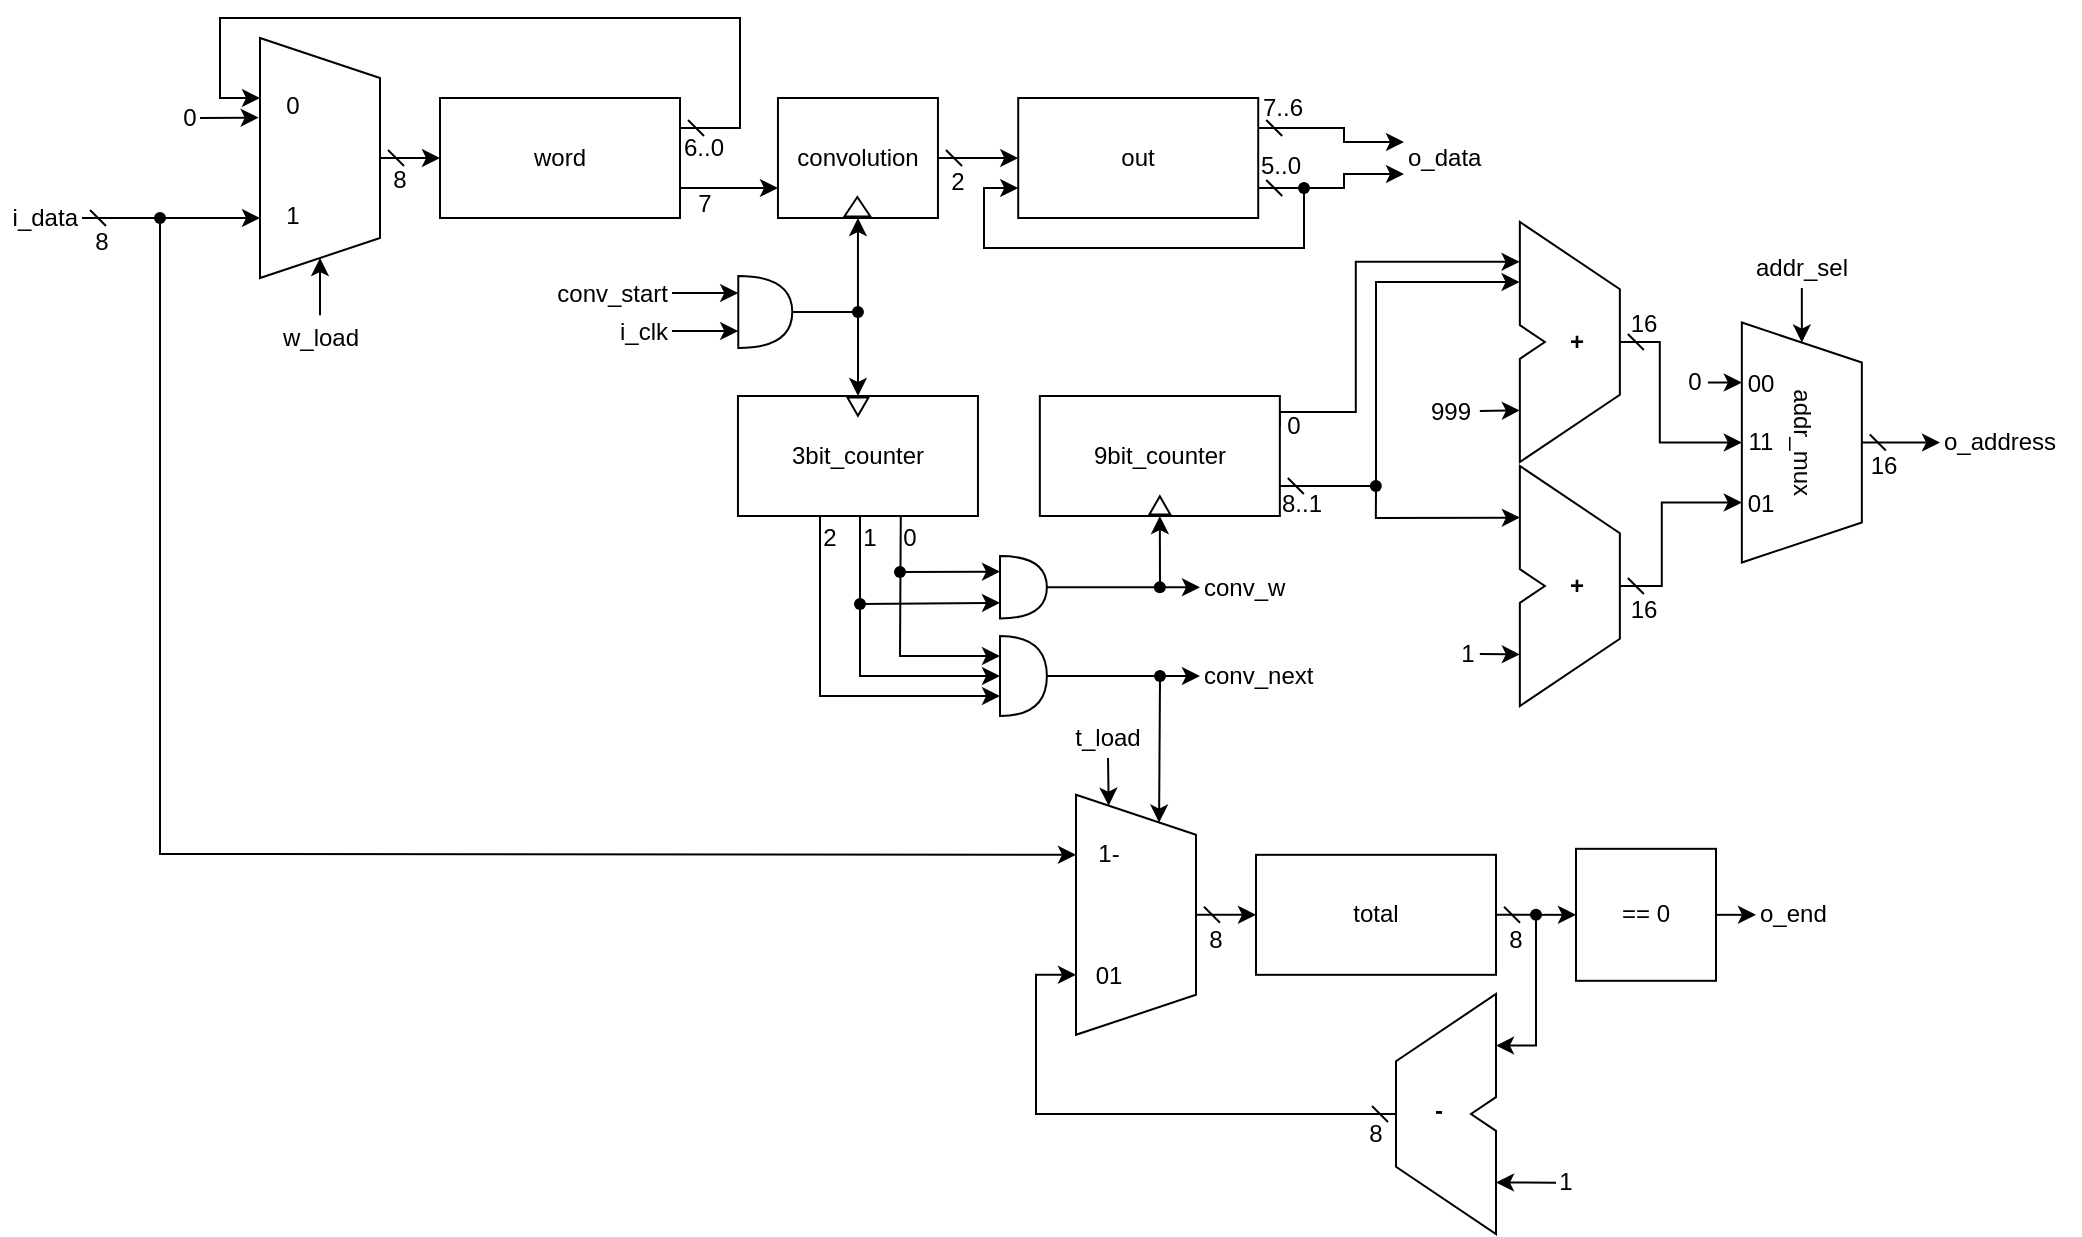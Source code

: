 <mxfile version="19.0.0" type="device" pages="3"><diagram id="H4VAgWWVeAUZoj3Tikvj" name="Datapath"><mxGraphModel dx="803" dy="381" grid="1" gridSize="10" guides="1" tooltips="1" connect="1" arrows="1" fold="1" page="1" pageScale="1" pageWidth="1169" pageHeight="827" math="0" shadow="0"><root><mxCell id="t_H6dL8Vl4oUM1RxUbym-0"/><mxCell id="t_H6dL8Vl4oUM1RxUbym-1" parent="t_H6dL8Vl4oUM1RxUbym-0"/><mxCell id="ZTVoT3UveNZGkRPQj7ju-9" style="edgeStyle=orthogonalEdgeStyle;rounded=0;orthogonalLoop=1;jettySize=auto;html=1;exitX=1;exitY=0.5;exitDx=0;exitDy=0;exitPerimeter=0;entryX=0.75;entryY=1;entryDx=0;entryDy=0;startArrow=dash;startFill=0;" parent="t_H6dL8Vl4oUM1RxUbym-1" source="N_eZsPoS-rUB6vPYUfoV-50" target="N_eZsPoS-rUB6vPYUfoV-67" edge="1"><mxGeometry relative="1" as="geometry"><Array as="points"><mxPoint x="910.92" y="364"/><mxPoint x="910.92" y="322"/></Array></mxGeometry></mxCell><mxCell id="N_eZsPoS-rUB6vPYUfoV-50" value="+" style="shape=stencil(rZTtDoIgFIavhr+NDy3/Nqr7IKNkETgwq7sPxVpqupQ253beow8fe3YAoTZjOQcYZoBsAMYIQvd29c3XUVMym/O08FnJjGB7yX3HFkaf+U0cigYhVMaNKKou2QK4dt9UD6GpVspBhFa21fnoOxgTyv0L7x7WLP9oVQDv5gIWGMXhkFUSDEEzAIu4s49kOZ2CumfB4YwZt9FF4OQfF4Ki7xRCXTLkH6F7lp5PRl/V4evaOavc7jVe7Ysu+SxjXwAp1CAgItMJqI2IgzcRr0IJ77kyBRG1GeOm/oQYt+ztmtSWj7jo8p4SdTrgEaFHbfiIYEchpZ+jQ+72AHXqh3cdPAE=);whiteSpace=wrap;html=1;spacingLeft=7;fontStyle=1;rotation=0;" parent="t_H6dL8Vl4oUM1RxUbym-1" vertex="1"><mxGeometry x="839.93" y="304" width="50" height="120" as="geometry"/></mxCell><mxCell id="N_eZsPoS-rUB6vPYUfoV-58" value="1" style="text;html=1;strokeColor=none;fillColor=none;align=center;verticalAlign=middle;whiteSpace=wrap;rounded=0;sketch=0;" parent="t_H6dL8Vl4oUM1RxUbym-1" vertex="1"><mxGeometry x="807.92" y="388" width="12" height="20" as="geometry"/></mxCell><mxCell id="N_eZsPoS-rUB6vPYUfoV-71" style="edgeStyle=orthogonalEdgeStyle;rounded=0;sketch=0;orthogonalLoop=1;jettySize=auto;html=1;exitX=0.5;exitY=0;exitDx=0;exitDy=0;startArrow=dash;startFill=0;endArrow=classic;endFill=1;" parent="t_H6dL8Vl4oUM1RxUbym-1" source="N_eZsPoS-rUB6vPYUfoV-67" target="N_eZsPoS-rUB6vPYUfoV-101" edge="1"><mxGeometry relative="1" as="geometry"><mxPoint x="1049.05" y="292" as="targetPoint"/></mxGeometry></mxCell><mxCell id="N_eZsPoS-rUB6vPYUfoV-67" value="addr_mux" style="shape=trapezoid;perimeter=trapezoidPerimeter;fixedSize=1;rounded=0;sketch=0;rotation=90;html=1;whiteSpace=wrap;verticalAlign=middle;" parent="t_H6dL8Vl4oUM1RxUbym-1" vertex="1"><mxGeometry x="920.92" y="262.26" width="120" height="60" as="geometry"/></mxCell><mxCell id="N_eZsPoS-rUB6vPYUfoV-72" value="16" style="text;html=1;strokeColor=none;fillColor=none;align=center;verticalAlign=middle;whiteSpace=wrap;rounded=0;sketch=0;" parent="t_H6dL8Vl4oUM1RxUbym-1" vertex="1"><mxGeometry x="1012.42" y="294" width="20" height="20" as="geometry"/></mxCell><mxCell id="N_eZsPoS-rUB6vPYUfoV-82" value="8" style="text;html=1;strokeColor=none;fillColor=none;align=center;verticalAlign=middle;whiteSpace=wrap;rounded=0;sketch=0;" parent="t_H6dL8Vl4oUM1RxUbym-1" vertex="1"><mxGeometry x="126" y="182" width="10" height="20" as="geometry"/></mxCell><mxCell id="BcXsJFJcy9o4sBfU8_Bw-8" style="edgeStyle=orthogonalEdgeStyle;rounded=0;orthogonalLoop=1;jettySize=auto;html=1;exitX=0.5;exitY=1;exitDx=0;exitDy=0;entryX=0;entryY=0.75;entryDx=0;entryDy=0;endArrow=classic;endFill=1;" parent="t_H6dL8Vl4oUM1RxUbym-1" source="N_eZsPoS-rUB6vPYUfoV-83" target="rlIZufkTK_NcZ26Eo-4S-1" edge="1"><mxGeometry relative="1" as="geometry"><mxPoint x="433.0" y="635.193" as="targetPoint"/></mxGeometry></mxCell><mxCell id="N_eZsPoS-rUB6vPYUfoV-83" value="t_load" style="text;html=1;align=center;verticalAlign=middle;whiteSpace=wrap;rounded=0;flipV=0;" parent="t_H6dL8Vl4oUM1RxUbym-1" vertex="1"><mxGeometry x="604.0" y="430" width="60" height="20" as="geometry"/></mxCell><mxCell id="N_eZsPoS-rUB6vPYUfoV-101" value="o_address" style="text;html=1;strokeColor=none;fillColor=none;align=left;verticalAlign=middle;whiteSpace=wrap;rounded=0;sketch=0;" parent="t_H6dL8Vl4oUM1RxUbym-1" vertex="1"><mxGeometry x="1050" y="282.26" width="70" height="20" as="geometry"/></mxCell><mxCell id="N_eZsPoS-rUB6vPYUfoV-107" value="" style="endArrow=classic;html=1;rounded=0;sketch=0;entryX=0;entryY=0.785;entryDx=0;entryDy=0;entryPerimeter=0;exitX=1;exitY=0.5;exitDx=0;exitDy=0;" parent="t_H6dL8Vl4oUM1RxUbym-1" source="N_eZsPoS-rUB6vPYUfoV-58" target="N_eZsPoS-rUB6vPYUfoV-50" edge="1"><mxGeometry width="50" height="50" relative="1" as="geometry"><mxPoint x="679.92" y="230" as="sourcePoint"/><mxPoint x="760.92" y="180" as="targetPoint"/></mxGeometry></mxCell><mxCell id="N_eZsPoS-rUB6vPYUfoV-122" style="edgeStyle=orthogonalEdgeStyle;rounded=0;sketch=0;orthogonalLoop=1;jettySize=auto;html=1;startArrow=dash;startFill=0;endArrow=classic;endFill=1;exitX=1;exitY=0.5;exitDx=0;exitDy=0;entryX=0.75;entryY=1;entryDx=0;entryDy=0;" parent="t_H6dL8Vl4oUM1RxUbym-1" source="N_eZsPoS-rUB6vPYUfoV-115" target="rlIZufkTK_NcZ26Eo-4S-23" edge="1"><mxGeometry relative="1" as="geometry"><mxPoint x="41" y="110" as="sourcePoint"/><mxPoint x="81" y="110" as="targetPoint"/></mxGeometry></mxCell><mxCell id="N_eZsPoS-rUB6vPYUfoV-115" value="i_data" style="text;html=1;strokeColor=none;fillColor=none;align=right;verticalAlign=middle;whiteSpace=wrap;rounded=0;sketch=0;" parent="t_H6dL8Vl4oUM1RxUbym-1" vertex="1"><mxGeometry x="80" y="170" width="41" height="20" as="geometry"/></mxCell><mxCell id="rlIZufkTK_NcZ26Eo-4S-26" style="edgeStyle=orthogonalEdgeStyle;rounded=0;orthogonalLoop=1;jettySize=auto;html=1;exitX=0.5;exitY=0;exitDx=0;exitDy=0;entryX=1;entryY=0.5;entryDx=0;entryDy=0;startArrow=none;startFill=0;" parent="t_H6dL8Vl4oUM1RxUbym-1" source="N_eZsPoS-rUB6vPYUfoV-116" target="rlIZufkTK_NcZ26Eo-4S-23" edge="1"><mxGeometry relative="1" as="geometry"/></mxCell><mxCell id="N_eZsPoS-rUB6vPYUfoV-116" value="w_load" style="text;html=1;align=center;verticalAlign=middle;whiteSpace=wrap;rounded=0;" parent="t_H6dL8Vl4oUM1RxUbym-1" vertex="1"><mxGeometry x="207.5" y="228.65" width="65" height="23" as="geometry"/></mxCell><mxCell id="ZTVoT3UveNZGkRPQj7ju-10" style="edgeStyle=orthogonalEdgeStyle;rounded=0;orthogonalLoop=1;jettySize=auto;html=1;exitX=1;exitY=0.5;exitDx=0;exitDy=0;entryX=0;entryY=0.5;entryDx=0;entryDy=0;startArrow=none;startFill=0;" parent="t_H6dL8Vl4oUM1RxUbym-1" source="N_eZsPoS-rUB6vPYUfoV-132" target="N_eZsPoS-rUB6vPYUfoV-136" edge="1"><mxGeometry relative="1" as="geometry"/></mxCell><mxCell id="N_eZsPoS-rUB6vPYUfoV-132" value="== 0" style="rounded=0;whiteSpace=wrap;html=1;sketch=0;verticalAlign=middle;align=center;spacingRight=0;spacingLeft=0;flipV=0;" parent="t_H6dL8Vl4oUM1RxUbym-1" vertex="1"><mxGeometry x="868" y="495.41" width="70" height="66" as="geometry"/></mxCell><mxCell id="N_eZsPoS-rUB6vPYUfoV-136" value="o_end" style="text;html=1;strokeColor=none;fillColor=none;align=left;verticalAlign=middle;whiteSpace=wrap;rounded=0;sketch=0;flipV=0;" parent="t_H6dL8Vl4oUM1RxUbym-1" vertex="1"><mxGeometry x="958" y="522.41" width="39.01" height="12" as="geometry"/></mxCell><mxCell id="l9-NlvAzsb2n3zg8TA1f-36" style="edgeStyle=orthogonalEdgeStyle;rounded=0;sketch=0;orthogonalLoop=1;jettySize=auto;html=1;exitX=1;exitY=0.5;exitDx=0;exitDy=0;startArrow=dash;startFill=0;entryX=0;entryY=0.5;entryDx=0;entryDy=0;" parent="t_H6dL8Vl4oUM1RxUbym-1" source="N_eZsPoS-rUB6vPYUfoV-137" target="rlIZufkTK_NcZ26Eo-4S-36" edge="1"><mxGeometry relative="1" as="geometry"><mxPoint x="610" y="149" as="targetPoint"/></mxGeometry></mxCell><mxCell id="N_eZsPoS-rUB6vPYUfoV-137" value="convolution" style="rounded=0;whiteSpace=wrap;html=1;sketch=0;" parent="t_H6dL8Vl4oUM1RxUbym-1" vertex="1"><mxGeometry x="468.98" y="120" width="80" height="60" as="geometry"/></mxCell><mxCell id="l9-NlvAzsb2n3zg8TA1f-37" value="2" style="text;html=1;strokeColor=none;fillColor=none;align=center;verticalAlign=middle;whiteSpace=wrap;rounded=0;sketch=0;" parent="t_H6dL8Vl4oUM1RxUbym-1" vertex="1"><mxGeometry x="548.98" y="152" width="20" height="20" as="geometry"/></mxCell><mxCell id="BcXsJFJcy9o4sBfU8_Bw-5" style="edgeStyle=orthogonalEdgeStyle;rounded=0;orthogonalLoop=1;jettySize=auto;html=1;exitX=1;exitY=0.5;exitDx=0;exitDy=0;endArrow=classic;endFill=1;entryX=0;entryY=0.25;entryDx=0;entryDy=0;entryPerimeter=0;" parent="t_H6dL8Vl4oUM1RxUbym-1" source="FY6GpwYyWeBH02KwFRoT-24" target="QdavnZ45adX468jdsPEh-3" edge="1"><mxGeometry relative="1" as="geometry"><mxPoint x="430" y="199.01" as="targetPoint"/></mxGeometry></mxCell><mxCell id="FY6GpwYyWeBH02KwFRoT-24" value="conv_start" style="text;html=1;strokeColor=none;fillColor=none;align=right;verticalAlign=middle;whiteSpace=wrap;rounded=0;" parent="t_H6dL8Vl4oUM1RxUbym-1" vertex="1"><mxGeometry x="350" y="210" width="66" height="15" as="geometry"/></mxCell><mxCell id="FY6GpwYyWeBH02KwFRoT-48" value="" style="triangle;whiteSpace=wrap;html=1;rotation=-90;" parent="t_H6dL8Vl4oUM1RxUbym-1" vertex="1"><mxGeometry x="503.8" y="167.87" width="9.75" height="13" as="geometry"/></mxCell><mxCell id="BcXsJFJcy9o4sBfU8_Bw-6" style="edgeStyle=orthogonalEdgeStyle;rounded=0;orthogonalLoop=1;jettySize=auto;html=1;exitX=1;exitY=0.5;exitDx=0;exitDy=0;entryX=0;entryY=0.75;entryDx=0;entryDy=0;entryPerimeter=0;endArrow=classic;endFill=1;" parent="t_H6dL8Vl4oUM1RxUbym-1" source="FY6GpwYyWeBH02KwFRoT-49" target="QdavnZ45adX468jdsPEh-3" edge="1"><mxGeometry relative="1" as="geometry"><mxPoint x="325.99" y="236" as="targetPoint"/></mxGeometry></mxCell><mxCell id="FY6GpwYyWeBH02KwFRoT-49" value="i_clk" style="text;html=1;strokeColor=none;fillColor=none;align=right;verticalAlign=middle;whiteSpace=wrap;rounded=0;" parent="t_H6dL8Vl4oUM1RxUbym-1" vertex="1"><mxGeometry x="350" y="228" width="66" height="17" as="geometry"/></mxCell><mxCell id="FY6GpwYyWeBH02KwFRoT-96" value="0" style="text;html=1;strokeColor=none;fillColor=none;align=center;verticalAlign=middle;whiteSpace=wrap;rounded=0;" parent="t_H6dL8Vl4oUM1RxUbym-1" vertex="1"><mxGeometry x="920.92" y="252.26" width="13" height="20" as="geometry"/></mxCell><mxCell id="FY6GpwYyWeBH02KwFRoT-97" value="" style="endArrow=classic;html=1;rounded=0;elbow=vertical;exitX=1;exitY=0.5;exitDx=0;exitDy=0;entryX=0.25;entryY=1;entryDx=0;entryDy=0;" parent="t_H6dL8Vl4oUM1RxUbym-1" source="FY6GpwYyWeBH02KwFRoT-96" target="N_eZsPoS-rUB6vPYUfoV-67" edge="1"><mxGeometry width="50" height="50" relative="1" as="geometry"><mxPoint x="909.05" y="362.26" as="sourcePoint"/><mxPoint x="959.05" y="312.26" as="targetPoint"/></mxGeometry></mxCell><mxCell id="BcXsJFJcy9o4sBfU8_Bw-12" style="edgeStyle=orthogonalEdgeStyle;rounded=0;orthogonalLoop=1;jettySize=auto;html=1;exitX=0.5;exitY=1;exitDx=0;exitDy=0;entryX=0;entryY=0.5;entryDx=0;entryDy=0;endArrow=classic;endFill=1;" parent="t_H6dL8Vl4oUM1RxUbym-1" source="FY6GpwYyWeBH02KwFRoT-98" target="N_eZsPoS-rUB6vPYUfoV-67" edge="1"><mxGeometry relative="1" as="geometry"/></mxCell><mxCell id="FY6GpwYyWeBH02KwFRoT-98" value="addr_sel" style="text;html=1;strokeColor=none;fillColor=none;align=center;verticalAlign=middle;whiteSpace=wrap;rounded=0;" parent="t_H6dL8Vl4oUM1RxUbym-1" vertex="1"><mxGeometry x="942.92" y="195" width="76" height="20" as="geometry"/></mxCell><mxCell id="xO5H4jU_orLb0LmkwQVL-0" value="3bit_counter" style="rounded=0;whiteSpace=wrap;html=1;" parent="t_H6dL8Vl4oUM1RxUbym-1" vertex="1"><mxGeometry x="448.98" y="269" width="120" height="60" as="geometry"/></mxCell><mxCell id="xO5H4jU_orLb0LmkwQVL-2" value="" style="triangle;whiteSpace=wrap;html=1;rotation=90;" parent="t_H6dL8Vl4oUM1RxUbym-1" vertex="1"><mxGeometry x="504.41" y="269.0" width="9.14" height="10.53" as="geometry"/></mxCell><mxCell id="xO5H4jU_orLb0LmkwQVL-30" style="edgeStyle=orthogonalEdgeStyle;rounded=0;orthogonalLoop=1;jettySize=auto;html=1;startArrow=none;startFill=0;endArrow=classic;endFill=1;exitX=1;exitY=0.25;exitDx=0;exitDy=0;entryX=-0.003;entryY=0.166;entryDx=0;entryDy=0;entryPerimeter=0;" parent="t_H6dL8Vl4oUM1RxUbym-1" source="xO5H4jU_orLb0LmkwQVL-26" target="xO5H4jU_orLb0LmkwQVL-34" edge="1"><mxGeometry relative="1" as="geometry"><mxPoint x="857.92" y="182" as="targetPoint"/><mxPoint x="630.42" y="276.25" as="sourcePoint"/><Array as="points"><mxPoint x="757.92" y="277"/><mxPoint x="757.92" y="202"/></Array></mxGeometry></mxCell><mxCell id="xO5H4jU_orLb0LmkwQVL-26" value="9bit_counter" style="rounded=0;whiteSpace=wrap;html=1;" parent="t_H6dL8Vl4oUM1RxUbym-1" vertex="1"><mxGeometry x="599.92" y="269" width="120" height="60" as="geometry"/></mxCell><mxCell id="xO5H4jU_orLb0LmkwQVL-29" value="8..1" style="text;html=1;strokeColor=none;fillColor=none;align=center;verticalAlign=middle;whiteSpace=wrap;rounded=0;" parent="t_H6dL8Vl4oUM1RxUbym-1" vertex="1"><mxGeometry x="721.11" y="314" width="20" height="17" as="geometry"/></mxCell><mxCell id="xO5H4jU_orLb0LmkwQVL-31" value="0" style="text;html=1;strokeColor=none;fillColor=none;align=center;verticalAlign=middle;whiteSpace=wrap;rounded=0;" parent="t_H6dL8Vl4oUM1RxUbym-1" vertex="1"><mxGeometry x="721.92" y="279" width="10" height="10" as="geometry"/></mxCell><mxCell id="ZTVoT3UveNZGkRPQj7ju-4" style="edgeStyle=orthogonalEdgeStyle;rounded=0;orthogonalLoop=1;jettySize=auto;html=1;exitX=1;exitY=0.5;exitDx=0;exitDy=0;exitPerimeter=0;entryX=0.5;entryY=1;entryDx=0;entryDy=0;startArrow=dash;startFill=0;" parent="t_H6dL8Vl4oUM1RxUbym-1" source="xO5H4jU_orLb0LmkwQVL-34" target="N_eZsPoS-rUB6vPYUfoV-67" edge="1"><mxGeometry relative="1" as="geometry"><Array as="points"><mxPoint x="909.92" y="242"/><mxPoint x="909.92" y="292"/></Array></mxGeometry></mxCell><mxCell id="xO5H4jU_orLb0LmkwQVL-34" value="+" style="shape=stencil(rZTtDoIgFIavhr+NDy3/Nqr7IKNkETgwq7sPxVpqupQ253beow8fe3YAoTZjOQcYZoBsAMYIQvd29c3XUVMym/O08FnJjGB7yX3HFkaf+U0cigYhVMaNKKou2QK4dt9UD6GpVspBhFa21fnoOxgTyv0L7x7WLP9oVQDv5gIWGMXhkFUSDEEzAIu4s49kOZ2CumfB4YwZt9FF4OQfF4Ki7xRCXTLkH6F7lp5PRl/V4evaOavc7jVe7Ysu+SxjXwAp1CAgItMJqI2IgzcRr0IJ77kyBRG1GeOm/oQYt+ztmtSWj7jo8p4SdTrgEaFHbfiIYEchpZ+jQ+72AHXqh3cdPAE=);whiteSpace=wrap;html=1;spacingLeft=7;fontStyle=1;rotation=0;" parent="t_H6dL8Vl4oUM1RxUbym-1" vertex="1"><mxGeometry x="839.93" y="182" width="50" height="120" as="geometry"/></mxCell><mxCell id="xO5H4jU_orLb0LmkwQVL-35" value="" style="endArrow=classic;html=1;rounded=0;edgeStyle=orthogonalEdgeStyle;entryX=-0.003;entryY=0.25;entryDx=0;entryDy=0;entryPerimeter=0;" parent="t_H6dL8Vl4oUM1RxUbym-1" target="xO5H4jU_orLb0LmkwQVL-34" edge="1"><mxGeometry width="50" height="50" relative="1" as="geometry"><mxPoint x="768" y="319" as="sourcePoint"/><mxPoint x="847.92" y="222" as="targetPoint"/><Array as="points"><mxPoint x="767.92" y="212"/></Array></mxGeometry></mxCell><mxCell id="xO5H4jU_orLb0LmkwQVL-37" value="999" style="text;html=1;strokeColor=none;fillColor=none;align=center;verticalAlign=middle;whiteSpace=wrap;rounded=0;" parent="t_H6dL8Vl4oUM1RxUbym-1" vertex="1"><mxGeometry x="790.92" y="269" width="29" height="15" as="geometry"/></mxCell><mxCell id="xO5H4jU_orLb0LmkwQVL-38" value="" style="endArrow=classic;html=1;rounded=0;exitX=1;exitY=0.5;exitDx=0;exitDy=0;entryX=0;entryY=0.785;entryDx=0;entryDy=0;entryPerimeter=0;" parent="t_H6dL8Vl4oUM1RxUbym-1" source="xO5H4jU_orLb0LmkwQVL-37" target="xO5H4jU_orLb0LmkwQVL-34" edge="1"><mxGeometry width="50" height="50" relative="1" as="geometry"><mxPoint x="799.92" y="287" as="sourcePoint"/><mxPoint x="849.92" y="237" as="targetPoint"/></mxGeometry></mxCell><mxCell id="xO5H4jU_orLb0LmkwQVL-39" value="" style="triangle;whiteSpace=wrap;html=1;rotation=-90;" parent="t_H6dL8Vl4oUM1RxUbym-1" vertex="1"><mxGeometry x="655.35" y="318.47" width="9.14" height="10.53" as="geometry"/></mxCell><mxCell id="rlIZufkTK_NcZ26Eo-4S-19" style="edgeStyle=orthogonalEdgeStyle;rounded=0;orthogonalLoop=1;jettySize=auto;html=1;exitX=1;exitY=0.5;exitDx=0;exitDy=0;exitPerimeter=0;startArrow=none;startFill=0;" parent="t_H6dL8Vl4oUM1RxUbym-1" source="QdavnZ45adX468jdsPEh-3" target="xO5H4jU_orLb0LmkwQVL-0" edge="1"><mxGeometry relative="1" as="geometry"/></mxCell><mxCell id="QdavnZ45adX468jdsPEh-3" value="" style="shape=or;whiteSpace=wrap;html=1;fontSize=11;rotation=0;" parent="t_H6dL8Vl4oUM1RxUbym-1" vertex="1"><mxGeometry x="449.14" y="209" width="27" height="36" as="geometry"/></mxCell><mxCell id="ZTVoT3UveNZGkRPQj7ju-3" value="" style="ellipse;whiteSpace=wrap;html=1;aspect=fixed;rounded=0;sketch=0;strokeColor=none;fillColor=#000000;connectable=0;" parent="t_H6dL8Vl4oUM1RxUbym-1" vertex="1"><mxGeometry x="764.92" y="311" width="6" height="6" as="geometry"/></mxCell><mxCell id="ZTVoT3UveNZGkRPQj7ju-6" value="16" style="text;html=1;strokeColor=none;fillColor=none;align=center;verticalAlign=middle;whiteSpace=wrap;rounded=0;sketch=0;" parent="t_H6dL8Vl4oUM1RxUbym-1" vertex="1"><mxGeometry x="891.92" y="366" width="20" height="20" as="geometry"/></mxCell><mxCell id="ZTVoT3UveNZGkRPQj7ju-7" value="16" style="text;html=1;strokeColor=none;fillColor=none;align=center;verticalAlign=middle;whiteSpace=wrap;rounded=0;sketch=0;" parent="t_H6dL8Vl4oUM1RxUbym-1" vertex="1"><mxGeometry x="891.92" y="223" width="20" height="20" as="geometry"/></mxCell><mxCell id="ZTVoT3UveNZGkRPQj7ju-8" value="" style="endArrow=classic;html=1;rounded=0;entryX=0;entryY=0.215;entryDx=0;entryDy=0;entryPerimeter=0;exitX=1;exitY=0.75;exitDx=0;exitDy=0;startArrow=dash;startFill=0;" parent="t_H6dL8Vl4oUM1RxUbym-1" source="xO5H4jU_orLb0LmkwQVL-26" target="N_eZsPoS-rUB6vPYUfoV-50" edge="1"><mxGeometry width="50" height="50" relative="1" as="geometry"><mxPoint x="657.92" y="307" as="sourcePoint"/><mxPoint x="737.92" y="322" as="targetPoint"/><Array as="points"><mxPoint x="768" y="314"/><mxPoint x="767.92" y="330"/></Array></mxGeometry></mxCell><mxCell id="rlIZufkTK_NcZ26Eo-4S-12" style="edgeStyle=orthogonalEdgeStyle;rounded=0;orthogonalLoop=1;jettySize=auto;html=1;exitX=1;exitY=0.5;exitDx=0;exitDy=0;entryX=0;entryY=0.785;entryDx=0;entryDy=0;entryPerimeter=0;startArrow=dash;startFill=0;" parent="t_H6dL8Vl4oUM1RxUbym-1" source="rlIZufkTK_NcZ26Eo-4S-0" target="rlIZufkTK_NcZ26Eo-4S-4" edge="1"><mxGeometry relative="1" as="geometry"/></mxCell><mxCell id="rlIZufkTK_NcZ26Eo-4S-0" value="total" style="rounded=0;whiteSpace=wrap;html=1;flipV=0;" parent="t_H6dL8Vl4oUM1RxUbym-1" vertex="1"><mxGeometry x="708.0" y="498.41" width="120" height="60" as="geometry"/></mxCell><mxCell id="rlIZufkTK_NcZ26Eo-4S-2" style="edgeStyle=orthogonalEdgeStyle;rounded=0;orthogonalLoop=1;jettySize=auto;html=1;exitX=0.5;exitY=0;exitDx=0;exitDy=0;entryX=0;entryY=0.5;entryDx=0;entryDy=0;startArrow=dash;startFill=0;" parent="t_H6dL8Vl4oUM1RxUbym-1" source="rlIZufkTK_NcZ26Eo-4S-1" target="rlIZufkTK_NcZ26Eo-4S-0" edge="1"><mxGeometry relative="1" as="geometry"/></mxCell><mxCell id="rlIZufkTK_NcZ26Eo-4S-1" value="" style="shape=trapezoid;perimeter=trapezoidPerimeter;whiteSpace=wrap;html=1;fixedSize=1;rotation=90;flipV=0;" parent="t_H6dL8Vl4oUM1RxUbym-1" vertex="1"><mxGeometry x="588.0" y="498.41" width="120" height="60" as="geometry"/></mxCell><mxCell id="rlIZufkTK_NcZ26Eo-4S-5" style="edgeStyle=orthogonalEdgeStyle;rounded=0;orthogonalLoop=1;jettySize=auto;html=1;exitX=1;exitY=0.5;exitDx=0;exitDy=0;exitPerimeter=0;entryX=0.75;entryY=1;entryDx=0;entryDy=0;startArrow=dash;startFill=0;" parent="t_H6dL8Vl4oUM1RxUbym-1" source="rlIZufkTK_NcZ26Eo-4S-4" target="rlIZufkTK_NcZ26Eo-4S-1" edge="1"><mxGeometry relative="1" as="geometry"/></mxCell><mxCell id="rlIZufkTK_NcZ26Eo-4S-4" value="-" style="shape=stencil(rZTtDoIgFIavhr+NDy3/Nqr7IKNkETgwq7sPxVpqupQ253beow8fe3YAoTZjOQcYZoBsAMYIQvd29c3XUVMym/O08FnJjGB7yX3HFkaf+U0cigYhVMaNKKou2QK4dt9UD6GpVspBhFa21fnoOxgTyv0L7x7WLP9oVQDv5gIWGMXhkFUSDEEzAIu4s49kOZ2CumfB4YwZt9FF4OQfF4Ki7xRCXTLkH6F7lp5PRl/V4evaOavc7jVe7Ysu+SxjXwAp1CAgItMJqI2IgzcRr0IJ77kyBRG1GeOm/oQYt+ztmtSWj7jo8p4SdTrgEaFHbfiIYEchpZ+jQ+72AHXqh3cdPAE=);whiteSpace=wrap;html=1;spacingLeft=7;fontStyle=1;rotation=-180;flipV=0;" parent="t_H6dL8Vl4oUM1RxUbym-1" vertex="1"><mxGeometry x="778.0" y="568" width="50" height="120" as="geometry"/></mxCell><mxCell id="rlIZufkTK_NcZ26Eo-4S-6" value="" style="ellipse;whiteSpace=wrap;html=1;aspect=fixed;rounded=0;sketch=0;strokeColor=none;fillColor=#000000;connectable=0;flipV=0;" parent="t_H6dL8Vl4oUM1RxUbym-1" vertex="1"><mxGeometry x="845" y="525.41" width="6" height="6" as="geometry"/></mxCell><mxCell id="rlIZufkTK_NcZ26Eo-4S-8" value="" style="endArrow=classic;html=1;rounded=0;entryX=0;entryY=0.215;entryDx=0;entryDy=0;entryPerimeter=0;exitX=0;exitY=0.5;exitDx=0;exitDy=0;" parent="t_H6dL8Vl4oUM1RxUbym-1" source="rlIZufkTK_NcZ26Eo-4S-9" target="rlIZufkTK_NcZ26Eo-4S-4" edge="1"><mxGeometry width="50" height="50" relative="1" as="geometry"><mxPoint x="858" y="662" as="sourcePoint"/><mxPoint x="908" y="628" as="targetPoint"/></mxGeometry></mxCell><mxCell id="rlIZufkTK_NcZ26Eo-4S-9" value="1" style="text;html=1;strokeColor=none;fillColor=none;align=center;verticalAlign=middle;whiteSpace=wrap;rounded=0;flipV=0;" parent="t_H6dL8Vl4oUM1RxUbym-1" vertex="1"><mxGeometry x="858" y="655" width="10" height="14.8" as="geometry"/></mxCell><mxCell id="rlIZufkTK_NcZ26Eo-4S-10" value="8" style="text;html=1;strokeColor=none;fillColor=none;align=center;verticalAlign=middle;whiteSpace=wrap;rounded=0;sketch=0;flipV=0;" parent="t_H6dL8Vl4oUM1RxUbym-1" vertex="1"><mxGeometry x="678.0" y="531.41" width="20" height="20" as="geometry"/></mxCell><mxCell id="rlIZufkTK_NcZ26Eo-4S-11" value="8" style="text;html=1;strokeColor=none;fillColor=none;align=center;verticalAlign=middle;whiteSpace=wrap;rounded=0;sketch=0;flipV=0;" parent="t_H6dL8Vl4oUM1RxUbym-1" vertex="1"><mxGeometry x="828.0" y="531.41" width="20" height="20" as="geometry"/></mxCell><mxCell id="rlIZufkTK_NcZ26Eo-4S-13" value="" style="endArrow=classic;html=1;rounded=0;entryX=0;entryY=0.5;entryDx=0;entryDy=0;" parent="t_H6dL8Vl4oUM1RxUbym-1" target="N_eZsPoS-rUB6vPYUfoV-132" edge="1"><mxGeometry width="50" height="50" relative="1" as="geometry"><mxPoint x="848" y="528.41" as="sourcePoint"/><mxPoint x="838.0" y="468.41" as="targetPoint"/></mxGeometry></mxCell><mxCell id="rlIZufkTK_NcZ26Eo-4S-16" value="8" style="text;html=1;strokeColor=none;fillColor=none;align=center;verticalAlign=middle;whiteSpace=wrap;rounded=0;sketch=0;flipV=0;" parent="t_H6dL8Vl4oUM1RxUbym-1" vertex="1"><mxGeometry x="758.0" y="628" width="20" height="20" as="geometry"/></mxCell><mxCell id="rlIZufkTK_NcZ26Eo-4S-17" value="01" style="text;html=1;strokeColor=none;fillColor=none;align=center;verticalAlign=middle;whiteSpace=wrap;rounded=0;flipV=0;" parent="t_H6dL8Vl4oUM1RxUbym-1" vertex="1"><mxGeometry x="624.5" y="549" width="19" height="19.59" as="geometry"/></mxCell><mxCell id="rlIZufkTK_NcZ26Eo-4S-18" value="1-" style="text;html=1;strokeColor=none;fillColor=none;align=center;verticalAlign=middle;whiteSpace=wrap;rounded=0;flipV=0;" parent="t_H6dL8Vl4oUM1RxUbym-1" vertex="1"><mxGeometry x="624.5" y="488" width="19" height="19.59" as="geometry"/></mxCell><mxCell id="rlIZufkTK_NcZ26Eo-4S-20" value="" style="endArrow=classic;html=1;rounded=0;" parent="t_H6dL8Vl4oUM1RxUbym-1" target="N_eZsPoS-rUB6vPYUfoV-137" edge="1"><mxGeometry width="50" height="50" relative="1" as="geometry"><mxPoint x="508.98" y="229" as="sourcePoint"/><mxPoint x="487.98" y="229" as="targetPoint"/></mxGeometry></mxCell><mxCell id="rlIZufkTK_NcZ26Eo-4S-21" value="" style="ellipse;whiteSpace=wrap;html=1;aspect=fixed;rounded=0;sketch=0;strokeColor=none;fillColor=#000000;connectable=0;" parent="t_H6dL8Vl4oUM1RxUbym-1" vertex="1"><mxGeometry x="505.98" y="224" width="6" height="6" as="geometry"/></mxCell><mxCell id="rlIZufkTK_NcZ26Eo-4S-25" style="edgeStyle=orthogonalEdgeStyle;rounded=0;orthogonalLoop=1;jettySize=auto;html=1;exitX=1;exitY=0.25;exitDx=0;exitDy=0;entryX=0.25;entryY=1;entryDx=0;entryDy=0;startArrow=dash;startFill=0;" parent="t_H6dL8Vl4oUM1RxUbym-1" source="rlIZufkTK_NcZ26Eo-4S-22" target="rlIZufkTK_NcZ26Eo-4S-23" edge="1"><mxGeometry relative="1" as="geometry"><Array as="points"><mxPoint x="450" y="135"/><mxPoint x="450" y="80"/><mxPoint x="190" y="80"/><mxPoint x="190" y="120"/></Array></mxGeometry></mxCell><mxCell id="rlIZufkTK_NcZ26Eo-4S-28" style="edgeStyle=orthogonalEdgeStyle;rounded=0;orthogonalLoop=1;jettySize=auto;html=1;exitX=1;exitY=0.75;exitDx=0;exitDy=0;startArrow=none;startFill=0;entryX=0;entryY=0.75;entryDx=0;entryDy=0;" parent="t_H6dL8Vl4oUM1RxUbym-1" source="rlIZufkTK_NcZ26Eo-4S-22" target="N_eZsPoS-rUB6vPYUfoV-137" edge="1"><mxGeometry relative="1" as="geometry"><mxPoint x="491" y="165.103" as="targetPoint"/></mxGeometry></mxCell><mxCell id="rlIZufkTK_NcZ26Eo-4S-22" value="word" style="rounded=0;whiteSpace=wrap;html=1;" parent="t_H6dL8Vl4oUM1RxUbym-1" vertex="1"><mxGeometry x="300.0" y="120" width="120" height="60" as="geometry"/></mxCell><mxCell id="rlIZufkTK_NcZ26Eo-4S-24" style="edgeStyle=orthogonalEdgeStyle;rounded=0;orthogonalLoop=1;jettySize=auto;html=1;exitX=0.5;exitY=0;exitDx=0;exitDy=0;entryX=0;entryY=0.5;entryDx=0;entryDy=0;startArrow=dash;startFill=0;" parent="t_H6dL8Vl4oUM1RxUbym-1" source="rlIZufkTK_NcZ26Eo-4S-23" target="rlIZufkTK_NcZ26Eo-4S-22" edge="1"><mxGeometry relative="1" as="geometry"/></mxCell><mxCell id="rlIZufkTK_NcZ26Eo-4S-23" value="" style="shape=trapezoid;perimeter=trapezoidPerimeter;whiteSpace=wrap;html=1;fixedSize=1;rotation=90;" parent="t_H6dL8Vl4oUM1RxUbym-1" vertex="1"><mxGeometry x="180" y="120" width="120" height="60" as="geometry"/></mxCell><mxCell id="rlIZufkTK_NcZ26Eo-4S-27" value="6..0" style="text;html=1;strokeColor=none;fillColor=none;align=center;verticalAlign=middle;whiteSpace=wrap;rounded=0;sketch=0;" parent="t_H6dL8Vl4oUM1RxUbym-1" vertex="1"><mxGeometry x="418" y="137.96" width="28" height="13.75" as="geometry"/></mxCell><mxCell id="rlIZufkTK_NcZ26Eo-4S-30" value="7" style="text;html=1;strokeColor=none;fillColor=none;align=center;verticalAlign=middle;whiteSpace=wrap;rounded=0;sketch=0;" parent="t_H6dL8Vl4oUM1RxUbym-1" vertex="1"><mxGeometry x="427.5" y="166.21" width="9" height="13.75" as="geometry"/></mxCell><mxCell id="rlIZufkTK_NcZ26Eo-4S-31" value="8" style="text;html=1;strokeColor=none;fillColor=none;align=center;verticalAlign=middle;whiteSpace=wrap;rounded=0;sketch=0;" parent="t_H6dL8Vl4oUM1RxUbym-1" vertex="1"><mxGeometry x="270" y="154.12" width="20" height="13.75" as="geometry"/></mxCell><mxCell id="rlIZufkTK_NcZ26Eo-4S-32" value="" style="endArrow=classic;html=1;rounded=0;entryX=0.332;entryY=1.011;entryDx=0;entryDy=0;entryPerimeter=0;exitX=1;exitY=0.5;exitDx=0;exitDy=0;" parent="t_H6dL8Vl4oUM1RxUbym-1" source="rlIZufkTK_NcZ26Eo-4S-33" target="rlIZufkTK_NcZ26Eo-4S-23" edge="1"><mxGeometry width="50" height="50" relative="1" as="geometry"><mxPoint x="180" y="129.12" as="sourcePoint"/><mxPoint x="220" y="71.12" as="targetPoint"/></mxGeometry></mxCell><mxCell id="rlIZufkTK_NcZ26Eo-4S-33" value="0" style="text;html=1;strokeColor=none;fillColor=none;align=center;verticalAlign=middle;whiteSpace=wrap;rounded=0;" parent="t_H6dL8Vl4oUM1RxUbym-1" vertex="1"><mxGeometry x="170" y="120" width="10" height="20" as="geometry"/></mxCell><mxCell id="rlIZufkTK_NcZ26Eo-4S-34" value="0" style="text;html=1;strokeColor=none;fillColor=none;align=center;verticalAlign=middle;whiteSpace=wrap;rounded=0;" parent="t_H6dL8Vl4oUM1RxUbym-1" vertex="1"><mxGeometry x="216" y="113" width="21" height="22.25" as="geometry"/></mxCell><mxCell id="rlIZufkTK_NcZ26Eo-4S-35" value="1" style="text;html=1;strokeColor=none;fillColor=none;align=center;verticalAlign=middle;whiteSpace=wrap;rounded=0;" parent="t_H6dL8Vl4oUM1RxUbym-1" vertex="1"><mxGeometry x="216" y="167.87" width="21" height="22.25" as="geometry"/></mxCell><mxCell id="rlIZufkTK_NcZ26Eo-4S-40" style="edgeStyle=orthogonalEdgeStyle;rounded=0;orthogonalLoop=1;jettySize=auto;html=1;exitX=1;exitY=0.25;exitDx=0;exitDy=0;startArrow=dash;startFill=0;entryX=0;entryY=0.25;entryDx=0;entryDy=0;" parent="t_H6dL8Vl4oUM1RxUbym-1" source="rlIZufkTK_NcZ26Eo-4S-36" target="rlIZufkTK_NcZ26Eo-4S-42" edge="1"><mxGeometry relative="1" as="geometry"><mxPoint x="811.98" y="136.81" as="targetPoint"/><Array as="points"><mxPoint x="752" y="135"/><mxPoint x="752" y="142"/><mxPoint x="782" y="142"/></Array></mxGeometry></mxCell><mxCell id="rlIZufkTK_NcZ26Eo-4S-36" value="out" style="rounded=0;whiteSpace=wrap;html=1;" parent="t_H6dL8Vl4oUM1RxUbym-1" vertex="1"><mxGeometry x="589.11" y="120" width="120" height="60" as="geometry"/></mxCell><mxCell id="rlIZufkTK_NcZ26Eo-4S-39" style="edgeStyle=orthogonalEdgeStyle;rounded=0;orthogonalLoop=1;jettySize=auto;html=1;exitX=1;exitY=0.75;exitDx=0;exitDy=0;entryX=0;entryY=0.75;entryDx=0;entryDy=0;startArrow=dash;startFill=0;" parent="t_H6dL8Vl4oUM1RxUbym-1" source="rlIZufkTK_NcZ26Eo-4S-36" target="rlIZufkTK_NcZ26Eo-4S-36" edge="1"><mxGeometry relative="1" as="geometry"><Array as="points"><mxPoint x="732" y="165"/><mxPoint x="732" y="195"/><mxPoint x="572" y="195"/><mxPoint x="572" y="165"/></Array></mxGeometry></mxCell><mxCell id="rlIZufkTK_NcZ26Eo-4S-42" value="o_data" style="text;html=1;strokeColor=none;fillColor=none;align=left;verticalAlign=middle;whiteSpace=wrap;rounded=0;" parent="t_H6dL8Vl4oUM1RxUbym-1" vertex="1"><mxGeometry x="781.98" y="135" width="50.02" height="30" as="geometry"/></mxCell><mxCell id="rlIZufkTK_NcZ26Eo-4S-45" value="" style="endArrow=classic;html=1;rounded=0;entryX=0;entryY=0.75;entryDx=0;entryDy=0;edgeStyle=orthogonalEdgeStyle;" parent="t_H6dL8Vl4oUM1RxUbym-1" target="rlIZufkTK_NcZ26Eo-4S-42" edge="1"><mxGeometry width="50" height="50" relative="1" as="geometry"><mxPoint x="732" y="165" as="sourcePoint"/><mxPoint x="671.98" y="65" as="targetPoint"/><Array as="points"><mxPoint x="752" y="165"/><mxPoint x="752" y="158"/><mxPoint x="782" y="158"/></Array></mxGeometry></mxCell><mxCell id="rlIZufkTK_NcZ26Eo-4S-46" value="" style="ellipse;whiteSpace=wrap;html=1;aspect=fixed;rounded=0;sketch=0;strokeColor=none;fillColor=#000000;connectable=0;" parent="t_H6dL8Vl4oUM1RxUbym-1" vertex="1"><mxGeometry x="729.0" y="162" width="6" height="6" as="geometry"/></mxCell><mxCell id="rlIZufkTK_NcZ26Eo-4S-47" value="5..0" style="text;html=1;strokeColor=none;fillColor=none;align=center;verticalAlign=middle;whiteSpace=wrap;rounded=0;" parent="t_H6dL8Vl4oUM1RxUbym-1" vertex="1"><mxGeometry x="708" y="146" width="25" height="15" as="geometry"/></mxCell><mxCell id="rlIZufkTK_NcZ26Eo-4S-48" value="7..6" style="text;html=1;strokeColor=none;fillColor=none;align=center;verticalAlign=middle;whiteSpace=wrap;rounded=0;" parent="t_H6dL8Vl4oUM1RxUbym-1" vertex="1"><mxGeometry x="708.98" y="117.87" width="25" height="15" as="geometry"/></mxCell><mxCell id="rlIZufkTK_NcZ26Eo-4S-49" value="" style="endArrow=none;html=1;rounded=0;exitX=0;exitY=0.25;exitDx=0;exitDy=0;exitPerimeter=0;startArrow=classic;startFill=1;" parent="t_H6dL8Vl4oUM1RxUbym-1" source="rlIZufkTK_NcZ26Eo-4S-57" edge="1"><mxGeometry width="50" height="50" relative="1" as="geometry"><mxPoint x="530.39" y="399" as="sourcePoint"/><mxPoint x="530.39" y="329" as="targetPoint"/><Array as="points"><mxPoint x="530" y="399"/></Array></mxGeometry></mxCell><mxCell id="rlIZufkTK_NcZ26Eo-4S-50" value="" style="endArrow=none;html=1;rounded=0;exitX=0;exitY=0.5;exitDx=0;exitDy=0;exitPerimeter=0;startArrow=classic;startFill=1;" parent="t_H6dL8Vl4oUM1RxUbym-1" source="rlIZufkTK_NcZ26Eo-4S-57" edge="1"><mxGeometry width="50" height="50" relative="1" as="geometry"><mxPoint x="510" y="399" as="sourcePoint"/><mxPoint x="510" y="329" as="targetPoint"/><Array as="points"><mxPoint x="510" y="409"/></Array></mxGeometry></mxCell><mxCell id="rlIZufkTK_NcZ26Eo-4S-51" value="" style="endArrow=none;html=1;rounded=0;exitX=0;exitY=0.75;exitDx=0;exitDy=0;exitPerimeter=0;endFill=0;startArrow=classic;startFill=1;" parent="t_H6dL8Vl4oUM1RxUbym-1" source="rlIZufkTK_NcZ26Eo-4S-57" edge="1"><mxGeometry width="50" height="50" relative="1" as="geometry"><mxPoint x="490" y="399" as="sourcePoint"/><mxPoint x="490" y="329" as="targetPoint"/><Array as="points"><mxPoint x="490" y="419"/></Array></mxGeometry></mxCell><mxCell id="rlIZufkTK_NcZ26Eo-4S-52" value="0" style="text;html=1;strokeColor=none;fillColor=none;align=center;verticalAlign=middle;whiteSpace=wrap;rounded=0;" parent="t_H6dL8Vl4oUM1RxUbym-1" vertex="1"><mxGeometry x="530" y="335.12" width="10" height="10" as="geometry"/></mxCell><mxCell id="rlIZufkTK_NcZ26Eo-4S-53" value="1" style="text;html=1;strokeColor=none;fillColor=none;align=center;verticalAlign=middle;whiteSpace=wrap;rounded=0;" parent="t_H6dL8Vl4oUM1RxUbym-1" vertex="1"><mxGeometry x="510" y="335.12" width="10" height="10" as="geometry"/></mxCell><mxCell id="rlIZufkTK_NcZ26Eo-4S-54" value="2" style="text;html=1;strokeColor=none;fillColor=none;align=center;verticalAlign=middle;whiteSpace=wrap;rounded=0;" parent="t_H6dL8Vl4oUM1RxUbym-1" vertex="1"><mxGeometry x="490" y="335.12" width="10" height="10" as="geometry"/></mxCell><mxCell id="rlIZufkTK_NcZ26Eo-4S-60" style="edgeStyle=orthogonalEdgeStyle;rounded=0;orthogonalLoop=1;jettySize=auto;html=1;exitX=1;exitY=0.5;exitDx=0;exitDy=0;exitPerimeter=0;startArrow=none;startFill=0;entryX=0;entryY=0.5;entryDx=0;entryDy=0;" parent="t_H6dL8Vl4oUM1RxUbym-1" source="rlIZufkTK_NcZ26Eo-4S-56" target="rlIZufkTK_NcZ26Eo-4S-64" edge="1"><mxGeometry relative="1" as="geometry"><mxPoint x="660" y="364.49" as="targetPoint"/></mxGeometry></mxCell><mxCell id="rlIZufkTK_NcZ26Eo-4S-56" value="" style="shape=or;whiteSpace=wrap;html=1;" parent="t_H6dL8Vl4oUM1RxUbym-1" vertex="1"><mxGeometry x="580" y="349" width="23.44" height="31.25" as="geometry"/></mxCell><mxCell id="rlIZufkTK_NcZ26Eo-4S-63" style="edgeStyle=orthogonalEdgeStyle;rounded=0;orthogonalLoop=1;jettySize=auto;html=1;exitX=1;exitY=0.5;exitDx=0;exitDy=0;exitPerimeter=0;startArrow=none;startFill=0;endArrow=classic;endFill=1;entryX=0;entryY=0.5;entryDx=0;entryDy=0;" parent="t_H6dL8Vl4oUM1RxUbym-1" source="rlIZufkTK_NcZ26Eo-4S-57" target="rlIZufkTK_NcZ26Eo-4S-66" edge="1"><mxGeometry relative="1" as="geometry"><mxPoint x="660" y="409.167" as="targetPoint"/></mxGeometry></mxCell><mxCell id="rlIZufkTK_NcZ26Eo-4S-57" value="" style="shape=or;whiteSpace=wrap;html=1;" parent="t_H6dL8Vl4oUM1RxUbym-1" vertex="1"><mxGeometry x="580" y="389" width="23.44" height="40" as="geometry"/></mxCell><mxCell id="rlIZufkTK_NcZ26Eo-4S-58" value="" style="endArrow=classic;html=1;rounded=0;entryX=0;entryY=0.75;entryDx=0;entryDy=0;entryPerimeter=0;startArrow=none;startFill=0;endFill=1;" parent="t_H6dL8Vl4oUM1RxUbym-1" target="rlIZufkTK_NcZ26Eo-4S-56" edge="1"><mxGeometry width="50" height="50" relative="1" as="geometry"><mxPoint x="510" y="373" as="sourcePoint"/><mxPoint x="550" y="339" as="targetPoint"/></mxGeometry></mxCell><mxCell id="rlIZufkTK_NcZ26Eo-4S-59" value="" style="endArrow=classic;html=1;rounded=0;entryX=0;entryY=0.25;entryDx=0;entryDy=0;entryPerimeter=0;endFill=1;" parent="t_H6dL8Vl4oUM1RxUbym-1" target="rlIZufkTK_NcZ26Eo-4S-56" edge="1"><mxGeometry width="50" height="50" relative="1" as="geometry"><mxPoint x="530" y="357" as="sourcePoint"/><mxPoint x="581.98" y="359.438" as="targetPoint"/></mxGeometry></mxCell><mxCell id="rlIZufkTK_NcZ26Eo-4S-61" value="" style="ellipse;whiteSpace=wrap;html=1;aspect=fixed;rounded=0;sketch=0;strokeColor=none;fillColor=#000000;connectable=0;" parent="t_H6dL8Vl4oUM1RxUbym-1" vertex="1"><mxGeometry x="507" y="370" width="6" height="6" as="geometry"/></mxCell><mxCell id="rlIZufkTK_NcZ26Eo-4S-62" value="" style="ellipse;whiteSpace=wrap;html=1;aspect=fixed;rounded=0;sketch=0;strokeColor=none;fillColor=#000000;connectable=0;" parent="t_H6dL8Vl4oUM1RxUbym-1" vertex="1"><mxGeometry x="527" y="354" width="6" height="6" as="geometry"/></mxCell><mxCell id="rlIZufkTK_NcZ26Eo-4S-64" value="conv_w" style="text;html=1;strokeColor=none;fillColor=none;align=left;verticalAlign=middle;whiteSpace=wrap;rounded=0;" parent="t_H6dL8Vl4oUM1RxUbym-1" vertex="1"><mxGeometry x="680" y="349.63" width="70" height="30" as="geometry"/></mxCell><mxCell id="rlIZufkTK_NcZ26Eo-4S-66" value="conv_next" style="text;html=1;strokeColor=none;fillColor=none;align=left;verticalAlign=middle;whiteSpace=wrap;rounded=0;" parent="t_H6dL8Vl4oUM1RxUbym-1" vertex="1"><mxGeometry x="680" y="394" width="70" height="30" as="geometry"/></mxCell><mxCell id="rlIZufkTK_NcZ26Eo-4S-67" value="" style="endArrow=classic;html=1;rounded=0;entryX=0.5;entryY=1;entryDx=0;entryDy=0;" parent="t_H6dL8Vl4oUM1RxUbym-1" target="xO5H4jU_orLb0LmkwQVL-26" edge="1"><mxGeometry width="50" height="50" relative="1" as="geometry"><mxPoint x="660" y="364" as="sourcePoint"/><mxPoint x="660" y="269" as="targetPoint"/></mxGeometry></mxCell><mxCell id="rlIZufkTK_NcZ26Eo-4S-68" value="" style="ellipse;whiteSpace=wrap;html=1;aspect=fixed;rounded=0;sketch=0;strokeColor=none;fillColor=#000000;connectable=0;" parent="t_H6dL8Vl4oUM1RxUbym-1" vertex="1"><mxGeometry x="656.92" y="361.62" width="6" height="6" as="geometry"/></mxCell><mxCell id="rlIZufkTK_NcZ26Eo-4S-71" value="" style="endArrow=classic;html=1;rounded=0;entryX=0;entryY=0.25;entryDx=0;entryDy=0;" parent="t_H6dL8Vl4oUM1RxUbym-1" target="rlIZufkTK_NcZ26Eo-4S-1" edge="1"><mxGeometry width="50" height="50" relative="1" as="geometry"><mxPoint x="660" y="410" as="sourcePoint"/><mxPoint x="720" y="450" as="targetPoint"/></mxGeometry></mxCell><mxCell id="rlIZufkTK_NcZ26Eo-4S-72" value="" style="endArrow=classic;html=1;rounded=0;entryX=0.25;entryY=1;entryDx=0;entryDy=0;" parent="t_H6dL8Vl4oUM1RxUbym-1" target="rlIZufkTK_NcZ26Eo-4S-1" edge="1"><mxGeometry width="50" height="50" relative="1" as="geometry"><mxPoint x="160" y="180" as="sourcePoint"/><mxPoint x="620" y="520" as="targetPoint"/><Array as="points"><mxPoint x="160" y="498"/></Array></mxGeometry></mxCell><mxCell id="rlIZufkTK_NcZ26Eo-4S-73" value="" style="ellipse;whiteSpace=wrap;html=1;aspect=fixed;rounded=0;sketch=0;strokeColor=none;fillColor=#000000;connectable=0;" parent="t_H6dL8Vl4oUM1RxUbym-1" vertex="1"><mxGeometry x="157" y="177" width="6" height="6" as="geometry"/></mxCell><mxCell id="rlIZufkTK_NcZ26Eo-4S-74" value="" style="ellipse;whiteSpace=wrap;html=1;aspect=fixed;rounded=0;sketch=0;strokeColor=none;fillColor=#000000;connectable=0;" parent="t_H6dL8Vl4oUM1RxUbym-1" vertex="1"><mxGeometry x="657" y="406" width="6" height="6" as="geometry"/></mxCell><mxCell id="IQWEdBqwnYdC8j3Iv4TW-0" value="00" style="text;html=1;strokeColor=none;fillColor=none;align=center;verticalAlign=middle;whiteSpace=wrap;rounded=0;" parent="t_H6dL8Vl4oUM1RxUbym-1" vertex="1"><mxGeometry x="949" y="256" width="22.99" height="14" as="geometry"/></mxCell><mxCell id="IQWEdBqwnYdC8j3Iv4TW-1" value="11" style="text;html=1;strokeColor=none;fillColor=none;align=center;verticalAlign=middle;whiteSpace=wrap;rounded=0;" parent="t_H6dL8Vl4oUM1RxUbym-1" vertex="1"><mxGeometry x="949" y="285" width="22.99" height="14" as="geometry"/></mxCell><mxCell id="IQWEdBqwnYdC8j3Iv4TW-2" value="01" style="text;html=1;strokeColor=none;fillColor=none;align=center;verticalAlign=middle;whiteSpace=wrap;rounded=0;" parent="t_H6dL8Vl4oUM1RxUbym-1" vertex="1"><mxGeometry x="949" y="315.5" width="22.99" height="14" as="geometry"/></mxCell></root></mxGraphModel></diagram><diagram id="Pb5LdqhH7XvId4m4rc-O" name="StateMachine"><mxGraphModel dx="2694" dy="500" grid="1" gridSize="10" guides="1" tooltips="1" connect="1" arrows="1" fold="1" page="1" pageScale="1" pageWidth="1169" pageHeight="827" math="0" shadow="0"><root><mxCell id="8SCN3Q9rWZJnDihApbrk-0"/><mxCell id="8SCN3Q9rWZJnDihApbrk-1" parent="8SCN3Q9rWZJnDihApbrk-0"/><mxCell id="eCh0jWkj8vjtCfv9DEdZ-0" value="&lt;font style=&quot;font-size: 11px&quot;&gt;i_start = 1&lt;br&gt;/&lt;br&gt;o_done = 0&lt;br&gt;&lt;span style=&quot;background-color: rgb(248 , 249 , 250)&quot;&gt;addr_sel = 00&lt;/span&gt;&lt;br style=&quot;background-color: rgb(248 , 249 , 250)&quot;&gt;&lt;span style=&quot;background-color: rgb(248 , 249 , 250)&quot;&gt;t_load = 0&lt;/span&gt;&lt;br style=&quot;background-color: rgb(248 , 249 , 250)&quot;&gt;&lt;span style=&quot;background-color: rgb(248 , 249 , 250)&quot;&gt;w_load = 0&lt;/span&gt;&lt;br style=&quot;background-color: rgb(248 , 249 , 250)&quot;&gt;&lt;span style=&quot;background-color: rgb(248 , 249 , 250)&quot;&gt;conv_start = 0&lt;br&gt;&lt;/span&gt;&lt;span style=&quot;background-color: rgb(248 , 249 , 250)&quot;&gt;conv_rst = 1&lt;/span&gt;&lt;br style=&quot;background-color: rgb(248 , 249 , 250)&quot;&gt;&lt;span style=&quot;background-color: rgb(248 , 249 , 250)&quot;&gt;o_en = 1&lt;/span&gt;&lt;br style=&quot;background-color: rgb(248 , 249 , 250)&quot;&gt;&lt;span style=&quot;background-color: rgb(248 , 249 , 250)&quot;&gt;o_we = 0&lt;/span&gt;&lt;/font&gt;" style="edgeStyle=orthogonalEdgeStyle;rounded=1;sketch=0;orthogonalLoop=1;jettySize=auto;html=1;exitX=1;exitY=0.5;exitDx=0;exitDy=0;entryX=0;entryY=0.5;entryDx=0;entryDy=0;startArrow=none;startFill=0;jumpStyle=none;shadow=0;" parent="8SCN3Q9rWZJnDihApbrk-1" source="eCh0jWkj8vjtCfv9DEdZ-1" target="eCh0jWkj8vjtCfv9DEdZ-5" edge="1"><mxGeometry x="-0.058" y="-10" relative="1" as="geometry"><mxPoint as="offset"/><mxPoint x="175" y="1059.94" as="sourcePoint"/></mxGeometry></mxCell><mxCell id="eCh0jWkj8vjtCfv9DEdZ-1" value="S0" style="ellipse;whiteSpace=wrap;html=1;rounded=0;glass=0;sketch=0;fillColor=#FFFFFF;" parent="8SCN3Q9rWZJnDihApbrk-1" vertex="1"><mxGeometry x="70" y="1019.94" width="120" height="80" as="geometry"/></mxCell><mxCell id="eCh0jWkj8vjtCfv9DEdZ-2" value="&lt;font style=&quot;font-size: 11px&quot;&gt;i_start = 0&lt;br&gt;/&lt;br&gt;o_done = 0&lt;br&gt;&lt;span style=&quot;background-color: rgb(248 , 249 , 250)&quot;&gt;addr_sel = --&lt;/span&gt;&lt;br style=&quot;background-color: rgb(248 , 249 , 250)&quot;&gt;&lt;span style=&quot;background-color: rgb(248 , 249 , 250)&quot;&gt;t_load = 0&lt;/span&gt;&lt;br style=&quot;background-color: rgb(248 , 249 , 250)&quot;&gt;&lt;span style=&quot;background-color: rgb(248 , 249 , 250)&quot;&gt;w_load = 0&lt;/span&gt;&lt;br style=&quot;background-color: rgb(248 , 249 , 250)&quot;&gt;&lt;span style=&quot;background-color: rgb(248 , 249 , 250)&quot;&gt;conv_start = 0&lt;br&gt;&lt;/span&gt;&lt;span style=&quot;background-color: rgb(248 , 249 , 250)&quot;&gt;conv_rst = 1&lt;/span&gt;&lt;br style=&quot;background-color: rgb(248 , 249 , 250)&quot;&gt;&lt;span style=&quot;background-color: rgb(248 , 249 , 250)&quot;&gt;o_en = 0&lt;/span&gt;&lt;br style=&quot;background-color: rgb(248 , 249 , 250)&quot;&gt;&lt;span style=&quot;background-color: rgb(248 , 249 , 250)&quot;&gt;o_we = -&lt;/span&gt;&lt;br&gt;&lt;/font&gt;" style="edgeStyle=orthogonalEdgeStyle;rounded=1;sketch=0;orthogonalLoop=1;jettySize=auto;html=1;exitX=0;exitY=0.5;exitDx=0;exitDy=0;entryX=0.367;entryY=0.997;entryDx=0;entryDy=0;startArrow=none;startFill=0;curved=1;entryPerimeter=0;" parent="8SCN3Q9rWZJnDihApbrk-1" source="eCh0jWkj8vjtCfv9DEdZ-1" target="eCh0jWkj8vjtCfv9DEdZ-1" edge="1"><mxGeometry x="-0.019" y="-10" relative="1" as="geometry"><Array as="points"><mxPoint x="40" y="1059.94"/><mxPoint x="40" y="1139.94"/><mxPoint x="114" y="1139.94"/></Array><mxPoint as="offset"/></mxGeometry></mxCell><mxCell id="eCh0jWkj8vjtCfv9DEdZ-3" value="&lt;font style=&quot;font-size: 11px&quot;&gt;o_end = 1&lt;br&gt;/&lt;br&gt;o_done = 0&lt;br&gt;&lt;span style=&quot;background-color: rgb(248 , 249 , 250)&quot;&gt;addr_sel = --&lt;/span&gt;&lt;br style=&quot;background-color: rgb(248 , 249 , 250)&quot;&gt;&lt;span style=&quot;background-color: rgb(248 , 249 , 250)&quot;&gt;t_load = 0&lt;/span&gt;&lt;br style=&quot;background-color: rgb(248 , 249 , 250)&quot;&gt;&lt;span style=&quot;background-color: rgb(248 , 249 , 250)&quot;&gt;w_load = 0&lt;/span&gt;&lt;br style=&quot;background-color: rgb(248 , 249 , 250)&quot;&gt;&lt;span style=&quot;background-color: rgb(248 , 249 , 250)&quot;&gt;conv_start = 0&lt;br&gt;&lt;/span&gt;count_start = 0&lt;br&gt;&lt;span style=&quot;background-color: rgb(248 , 249 , 250)&quot;&gt;conv_rst = 0&lt;/span&gt;&lt;br style=&quot;background-color: rgb(248 , 249 , 250)&quot;&gt;&lt;span style=&quot;background-color: rgb(248 , 249 , 250)&quot;&gt;o_en = 0&lt;/span&gt;&lt;br style=&quot;background-color: rgb(248 , 249 , 250)&quot;&gt;&lt;span style=&quot;background-color: rgb(248 , 249 , 250)&quot;&gt;o_we = -&lt;/span&gt;&lt;br&gt;&lt;/font&gt;" style="edgeStyle=orthogonalEdgeStyle;rounded=1;sketch=0;orthogonalLoop=1;jettySize=auto;html=1;exitX=0;exitY=1;exitDx=0;exitDy=0;entryX=0.5;entryY=0;entryDx=0;entryDy=0;startArrow=none;startFill=0;curved=1;" parent="8SCN3Q9rWZJnDihApbrk-1" source="eCh0jWkj8vjtCfv9DEdZ-8" target="eCh0jWkj8vjtCfv9DEdZ-10" edge="1"><mxGeometry x="0.174" relative="1" as="geometry"><Array as="points"><mxPoint x="553" y="1219.94"/><mxPoint x="285" y="1219.94"/></Array><mxPoint as="offset"/></mxGeometry></mxCell><mxCell id="eCh0jWkj8vjtCfv9DEdZ-4" value="&lt;font style=&quot;font-size: 11px&quot;&gt;&lt;span style=&quot;background-color: rgb(248 , 249 , 250)&quot;&gt;- /&lt;br&gt;o_done = 0&lt;br&gt;addr_sel = 01&lt;/span&gt;&lt;br style=&quot;background-color: rgb(248 , 249 , 250)&quot;&gt;&lt;span style=&quot;background-color: rgb(248 , 249 , 250)&quot;&gt;t_load = 1&lt;/span&gt;&lt;br style=&quot;background-color: rgb(248 , 249 , 250)&quot;&gt;&lt;span style=&quot;background-color: rgb(248 , 249 , 250)&quot;&gt;w_load = 0&lt;br&gt;&lt;/span&gt;&lt;span style=&quot;background-color: rgb(248 , 249 , 250)&quot;&gt;conv_start = 0&lt;br&gt;&lt;/span&gt;&lt;span style=&quot;background-color: rgb(248 , 249 , 250)&quot;&gt;conv_rst = 0&lt;/span&gt;&lt;br style=&quot;background-color: rgb(248 , 249 , 250)&quot;&gt;&lt;span style=&quot;background-color: rgb(248 , 249 , 250)&quot;&gt;o_en = 1&lt;/span&gt;&lt;br style=&quot;background-color: rgb(248 , 249 , 250)&quot;&gt;&lt;span style=&quot;background-color: rgb(248 , 249 , 250)&quot;&gt;o_we = 0&lt;/span&gt;&lt;/font&gt;" style="edgeStyle=orthogonalEdgeStyle;rounded=1;sketch=0;orthogonalLoop=1;jettySize=auto;html=1;exitX=1;exitY=0.5;exitDx=0;exitDy=0;entryX=0;entryY=0.5;entryDx=0;entryDy=0;startArrow=none;startFill=0;curved=1;" parent="8SCN3Q9rWZJnDihApbrk-1" source="eCh0jWkj8vjtCfv9DEdZ-5" target="eCh0jWkj8vjtCfv9DEdZ-8" edge="1"><mxGeometry x="0.001" relative="1" as="geometry"><mxPoint as="offset"/></mxGeometry></mxCell><mxCell id="eCh0jWkj8vjtCfv9DEdZ-5" value="S1" style="ellipse;whiteSpace=wrap;html=1;rounded=0;glass=0;sketch=0;fillColor=#FFFFFF;" parent="8SCN3Q9rWZJnDihApbrk-1" vertex="1"><mxGeometry x="299.91" y="1019.94" width="120" height="80" as="geometry"/></mxCell><mxCell id="eCh0jWkj8vjtCfv9DEdZ-6" value="" style="endArrow=classic;html=1;rounded=1;sketch=0;entryX=0;entryY=0;entryDx=0;entryDy=0;" parent="8SCN3Q9rWZJnDihApbrk-1" target="eCh0jWkj8vjtCfv9DEdZ-1" edge="1"><mxGeometry width="50" height="50" relative="1" as="geometry"><mxPoint x="50" y="1009.94" as="sourcePoint"/><mxPoint x="450" y="1109.94" as="targetPoint"/></mxGeometry></mxCell><mxCell id="eCh0jWkj8vjtCfv9DEdZ-7" value="&lt;font style=&quot;font-size: 11px&quot;&gt;o_end = 0&lt;br&gt;&amp;nbsp;/&lt;br&gt;o_done = 0&lt;br&gt;addr_sel = --&lt;br&gt;t_load = 0&lt;br&gt;w_load = 1&lt;br&gt;conv_start = 0&lt;br&gt;conv_rst = 0&lt;br&gt;o_en = 0&lt;br&gt;o_we = -&lt;/font&gt;" style="edgeStyle=orthogonalEdgeStyle;rounded=1;sketch=0;orthogonalLoop=1;jettySize=auto;html=1;exitX=1;exitY=0.5;exitDx=0;exitDy=0;entryX=0;entryY=0.5;entryDx=0;entryDy=0;startArrow=none;startFill=0;curved=1;" parent="8SCN3Q9rWZJnDihApbrk-1" source="eCh0jWkj8vjtCfv9DEdZ-8" target="eCh0jWkj8vjtCfv9DEdZ-13" edge="1"><mxGeometry x="-0.008" y="-10" relative="1" as="geometry"><mxPoint as="offset"/></mxGeometry></mxCell><mxCell id="eCh0jWkj8vjtCfv9DEdZ-8" value="S2" style="ellipse;whiteSpace=wrap;html=1;rounded=0;glass=0;sketch=0;fillColor=#FFFFFF;" parent="8SCN3Q9rWZJnDihApbrk-1" vertex="1"><mxGeometry x="535" y="1019.94" width="120" height="80" as="geometry"/></mxCell><mxCell id="eCh0jWkj8vjtCfv9DEdZ-9" value="&lt;font style=&quot;font-size: 11px&quot;&gt;i_start = 0 &lt;br&gt;/&lt;br&gt;o_done = 1&lt;br&gt;&lt;span style=&quot;background-color: rgb(248 , 249 , 250)&quot;&gt;addr_sel = --&lt;/span&gt;&lt;br style=&quot;background-color: rgb(248 , 249 , 250)&quot;&gt;&lt;span style=&quot;background-color: rgb(248 , 249 , 250)&quot;&gt;t_load = 0&lt;/span&gt;&lt;br style=&quot;background-color: rgb(248 , 249 , 250)&quot;&gt;&lt;span style=&quot;background-color: rgb(248 , 249 , 250)&quot;&gt;w_load = 0&lt;/span&gt;&lt;br style=&quot;background-color: rgb(248 , 249 , 250)&quot;&gt;&lt;span style=&quot;background-color: rgb(248 , 249 , 250)&quot;&gt;conv_start = 0&lt;br&gt;&lt;/span&gt;&lt;span style=&quot;background-color: rgb(248 , 249 , 250)&quot;&gt;conv_rst = 1&lt;/span&gt;&lt;br style=&quot;background-color: rgb(248 , 249 , 250)&quot;&gt;&lt;span style=&quot;background-color: rgb(248 , 249 , 250)&quot;&gt;o_en = 0&lt;/span&gt;&lt;br style=&quot;background-color: rgb(248 , 249 , 250)&quot;&gt;&lt;span style=&quot;background-color: rgb(248 , 249 , 250)&quot;&gt;o_we = -&lt;/span&gt;&lt;/font&gt;" style="edgeStyle=orthogonalEdgeStyle;rounded=1;sketch=0;orthogonalLoop=1;jettySize=auto;html=1;exitX=0;exitY=0.5;exitDx=0;exitDy=0;entryX=0.5;entryY=1;entryDx=0;entryDy=0;startArrow=none;startFill=0;curved=1;" parent="8SCN3Q9rWZJnDihApbrk-1" source="eCh0jWkj8vjtCfv9DEdZ-10" target="eCh0jWkj8vjtCfv9DEdZ-1" edge="1"><mxGeometry x="0.186" y="-30" relative="1" as="geometry"><mxPoint as="offset"/></mxGeometry></mxCell><mxCell id="eCh0jWkj8vjtCfv9DEdZ-10" value="S7" style="ellipse;whiteSpace=wrap;html=1;rounded=0;glass=0;sketch=0;fillColor=#FFFFFF;" parent="8SCN3Q9rWZJnDihApbrk-1" vertex="1"><mxGeometry x="224.91" y="1259.94" width="120" height="80" as="geometry"/></mxCell><mxCell id="eCh0jWkj8vjtCfv9DEdZ-11" value="&lt;font style=&quot;font-size: 11px&quot;&gt;o_end = 0&lt;br&gt;/&lt;br&gt;o_done = 0&lt;br&gt;&lt;span style=&quot;background-color: rgb(248 , 249 , 250)&quot;&gt;addr_sel = 11&lt;/span&gt;&lt;br style=&quot;background-color: rgb(248 , 249 , 250)&quot;&gt;&lt;span style=&quot;background-color: rgb(248 , 249 , 250)&quot;&gt;t_load = 0&lt;/span&gt;&lt;br style=&quot;background-color: rgb(248 , 249 , 250)&quot;&gt;&lt;span style=&quot;background-color: rgb(248 , 249 , 250)&quot;&gt;w_load = 0&lt;/span&gt;&lt;br style=&quot;background-color: rgb(248 , 249 , 250)&quot;&gt;&lt;span style=&quot;background-color: rgb(248 , 249 , 250)&quot;&gt;conv_start = 0&lt;br&gt;&lt;/span&gt;&lt;span style=&quot;background-color: rgb(248 , 249 , 250)&quot;&gt;conv_rst = 0&lt;/span&gt;&lt;br style=&quot;background-color: rgb(248 , 249 , 250)&quot;&gt;&lt;span style=&quot;background-color: rgb(248 , 249 , 250)&quot;&gt;o_en = 1&lt;/span&gt;&lt;br style=&quot;background-color: rgb(248 , 249 , 250)&quot;&gt;&lt;span style=&quot;background-color: rgb(248 , 249 , 250)&quot;&gt;o_we = 1&lt;/span&gt;&lt;br&gt;&lt;/font&gt;" style="edgeStyle=orthogonalEdgeStyle;rounded=1;orthogonalLoop=1;jettySize=auto;html=1;startArrow=none;startFill=0;endArrow=classic;endFill=1;elbow=vertical;curved=1;entryX=1;entryY=0.5;entryDx=0;entryDy=0;exitX=0;exitY=0.5;exitDx=0;exitDy=0;" parent="8SCN3Q9rWZJnDihApbrk-1" source="MlNg4GAvs_VEguzNSwMU-2" target="MlNg4GAvs_VEguzNSwMU-0" edge="1"><mxGeometry x="0.059" relative="1" as="geometry"><mxPoint x="644" y="1409.94" as="sourcePoint"/><Array as="points"/><mxPoint as="offset"/><mxPoint x="655.09" y="1329.94" as="targetPoint"/></mxGeometry></mxCell><mxCell id="eCh0jWkj8vjtCfv9DEdZ-12" value="&lt;font style=&quot;font-size: 11px&quot;&gt;conv_w = 1 &lt;br&gt;conv_next = 0&lt;br&gt;/&lt;br&gt;o_done = 0&lt;br&gt;addr_sel = 11&lt;br&gt;t_load = 0&lt;br&gt;w_load = 0&lt;br&gt;conv_start = 1&lt;br&gt;conv_rst = 0&lt;br&gt;o_en = 0&lt;br&gt;o_we = -&lt;/font&gt;" style="edgeStyle=orthogonalEdgeStyle;rounded=0;orthogonalLoop=1;jettySize=auto;html=1;exitX=1.009;exitY=0.605;exitDx=0;exitDy=0;entryX=0.5;entryY=0;entryDx=0;entryDy=0;startArrow=none;startFill=0;endArrow=classic;endFill=1;elbow=vertical;curved=1;exitPerimeter=0;" parent="8SCN3Q9rWZJnDihApbrk-1" source="eCh0jWkj8vjtCfv9DEdZ-13" target="eCh0jWkj8vjtCfv9DEdZ-18" edge="1"><mxGeometry x="-0.125" y="-32" relative="1" as="geometry"><mxPoint as="offset"/><mxPoint x="972.48" y="1076.26" as="sourcePoint"/></mxGeometry></mxCell><mxCell id="MlNg4GAvs_VEguzNSwMU-3" value="conv_w = 1&lt;br&gt;conv_next = 1&lt;br&gt;/&lt;br&gt;o_done = 0&lt;br&gt;addr_sel = 11&lt;br&gt;t_load = 0&lt;br&gt;w_load = 0&lt;br&gt;conv_start = 1&lt;br&gt;conv_rst = 0&lt;br&gt;o_en = 0&lt;br&gt;o_we = -" style="edgeStyle=orthogonalEdgeStyle;curved=1;rounded=0;orthogonalLoop=1;jettySize=auto;html=1;exitX=0.5;exitY=1;exitDx=0;exitDy=0;entryX=0.5;entryY=0;entryDx=0;entryDy=0;" parent="8SCN3Q9rWZJnDihApbrk-1" source="eCh0jWkj8vjtCfv9DEdZ-13" target="MlNg4GAvs_VEguzNSwMU-2" edge="1"><mxGeometry relative="1" as="geometry"/></mxCell><mxCell id="eCh0jWkj8vjtCfv9DEdZ-13" value="S3" style="ellipse;whiteSpace=wrap;html=1;rounded=0;glass=0;sketch=0;fillColor=#FFFFFF;" parent="8SCN3Q9rWZJnDihApbrk-1" vertex="1"><mxGeometry x="775" y="1019.94" width="120" height="80" as="geometry"/></mxCell><mxCell id="eCh0jWkj8vjtCfv9DEdZ-14" value="&lt;font style=&quot;font-size: 11px&quot;&gt;i_start = 1&lt;br&gt;/&lt;br&gt;o_done = 1&lt;br&gt;&lt;span style=&quot;background-color: rgb(248 , 249 , 250)&quot;&gt;addr_sel = --&lt;/span&gt;&lt;br style=&quot;background-color: rgb(248 , 249 , 250)&quot;&gt;&lt;span style=&quot;background-color: rgb(248 , 249 , 250)&quot;&gt;t_load = 0&lt;/span&gt;&lt;br style=&quot;background-color: rgb(248 , 249 , 250)&quot;&gt;&lt;span style=&quot;background-color: rgb(248 , 249 , 250)&quot;&gt;w_load = 0&lt;/span&gt;&lt;br style=&quot;background-color: rgb(248 , 249 , 250)&quot;&gt;&lt;span style=&quot;background-color: rgb(248 , 249 , 250)&quot;&gt;conv_start = 0&lt;br&gt;&lt;/span&gt;&lt;span style=&quot;background-color: rgb(248 , 249 , 250)&quot;&gt;conv_rst = 1&lt;/span&gt;&lt;br style=&quot;background-color: rgb(248 , 249 , 250)&quot;&gt;&lt;span style=&quot;background-color: rgb(248 , 249 , 250)&quot;&gt;o_en = 0&lt;/span&gt;&lt;br style=&quot;background-color: rgb(248 , 249 , 250)&quot;&gt;&lt;span style=&quot;background-color: rgb(248 , 249 , 250)&quot;&gt;o_we = -&lt;/span&gt;&lt;br&gt;&lt;/font&gt;" style="edgeStyle=orthogonalEdgeStyle;rounded=1;orthogonalLoop=1;jettySize=auto;html=1;exitX=0.5;exitY=1;exitDx=0;exitDy=0;startArrow=none;startFill=0;endArrow=classic;endFill=1;curved=1;entryX=0.002;entryY=0.554;entryDx=0;entryDy=0;entryPerimeter=0;" parent="8SCN3Q9rWZJnDihApbrk-1" source="eCh0jWkj8vjtCfv9DEdZ-10" target="eCh0jWkj8vjtCfv9DEdZ-10" edge="1"><mxGeometry x="-0.179" y="20" relative="1" as="geometry"><Array as="points"><mxPoint x="285" y="1379.94"/><mxPoint x="185" y="1379.94"/><mxPoint x="185" y="1303.94"/></Array><mxPoint as="offset"/><mxPoint x="165" y="1319.94" as="targetPoint"/></mxGeometry></mxCell><mxCell id="eCh0jWkj8vjtCfv9DEdZ-15" value="&lt;font style=&quot;font-size: 11px&quot;&gt;conv_w = 0 &lt;br&gt;conv_next = 0&lt;br&gt;/&lt;br&gt;o_done = 0&lt;br&gt;addr_sel = --&lt;br&gt;t_load = 0&lt;br&gt;w_load = 0&lt;br&gt;conv_start = 1&lt;br&gt;conv_rst = 0&lt;br&gt;o_en = 0&lt;br&gt;o_we = -&lt;/font&gt;" style="edgeStyle=orthogonalEdgeStyle;rounded=1;orthogonalLoop=1;jettySize=auto;html=1;exitX=0.5;exitY=0;exitDx=0;exitDy=0;entryX=1;entryY=0.5;entryDx=0;entryDy=0;startArrow=none;startFill=0;endArrow=classic;endFill=1;curved=1;" parent="8SCN3Q9rWZJnDihApbrk-1" source="eCh0jWkj8vjtCfv9DEdZ-13" target="eCh0jWkj8vjtCfv9DEdZ-13" edge="1"><mxGeometry x="-0.102" y="20" relative="1" as="geometry"><Array as="points"><mxPoint x="835" y="980"/><mxPoint x="939" y="980"/><mxPoint x="939" y="1060"/></Array><mxPoint as="offset"/></mxGeometry></mxCell><mxCell id="eCh0jWkj8vjtCfv9DEdZ-17" value="&lt;font style=&quot;font-size: 11px&quot;&gt;- /&lt;br&gt;o_done = 0&lt;br&gt;addr_sel = 11&lt;br&gt;t_load = 0&lt;br&gt;w_load = 0&lt;br&gt;conv_start = 1&lt;br&gt;conv_rst = 0&lt;br&gt;o_en = 1&lt;br&gt;o_we = 1&lt;/font&gt;" style="edgeStyle=orthogonalEdgeStyle;curved=1;rounded=0;orthogonalLoop=1;jettySize=auto;html=1;exitX=0;exitY=0.5;exitDx=0;exitDy=0;entryX=0.943;entryY=0.73;entryDx=0;entryDy=0;startArrow=none;startFill=0;endArrow=classic;endFill=1;elbow=vertical;entryPerimeter=0;" parent="8SCN3Q9rWZJnDihApbrk-1" source="eCh0jWkj8vjtCfv9DEdZ-18" target="eCh0jWkj8vjtCfv9DEdZ-13" edge="1"><mxGeometry x="-0.499" y="-50" relative="1" as="geometry"><mxPoint as="offset"/><mxPoint x="885" y="1095.46" as="targetPoint"/></mxGeometry></mxCell><mxCell id="eCh0jWkj8vjtCfv9DEdZ-18" value="S4" style="ellipse;whiteSpace=wrap;html=1;" parent="8SCN3Q9rWZJnDihApbrk-1" vertex="1"><mxGeometry x="1025.0" y="1219.94" width="120" height="80" as="geometry"/></mxCell><mxCell id="MlNg4GAvs_VEguzNSwMU-1" value="&lt;span style=&quot;background-color: rgb(248 , 249 , 250)&quot;&gt;- /&lt;br&gt;o_done = 0&lt;br&gt;addr_sel = 01&lt;/span&gt;&lt;br style=&quot;background-color: rgb(248 , 249 , 250)&quot;&gt;&lt;span style=&quot;background-color: rgb(248 , 249 , 250)&quot;&gt;t_load = 0&lt;/span&gt;&lt;br style=&quot;background-color: rgb(248 , 249 , 250)&quot;&gt;&lt;span style=&quot;background-color: rgb(248 , 249 , 250)&quot;&gt;w_load = 0&lt;br&gt;&lt;/span&gt;&lt;span style=&quot;background-color: rgb(248 , 249 , 250)&quot;&gt;conv_start = 0&lt;br&gt;&lt;/span&gt;&lt;span style=&quot;background-color: rgb(248 , 249 , 250)&quot;&gt;conv_rst = 0&lt;/span&gt;&lt;br style=&quot;background-color: rgb(248 , 249 , 250)&quot;&gt;&lt;span style=&quot;background-color: rgb(248 , 249 , 250)&quot;&gt;o_en = 1&lt;/span&gt;&lt;br style=&quot;background-color: rgb(248 , 249 , 250)&quot;&gt;&lt;span style=&quot;background-color: rgb(248 , 249 , 250)&quot;&gt;o_we = 0&lt;/span&gt;" style="edgeStyle=orthogonalEdgeStyle;rounded=0;orthogonalLoop=1;jettySize=auto;html=1;exitX=0.5;exitY=0;exitDx=0;exitDy=0;entryX=0.5;entryY=1;entryDx=0;entryDy=0;curved=1;" parent="8SCN3Q9rWZJnDihApbrk-1" source="MlNg4GAvs_VEguzNSwMU-0" target="eCh0jWkj8vjtCfv9DEdZ-8" edge="1"><mxGeometry relative="1" as="geometry"/></mxCell><mxCell id="MlNg4GAvs_VEguzNSwMU-0" value="S6" style="ellipse;whiteSpace=wrap;html=1;" parent="8SCN3Q9rWZJnDihApbrk-1" vertex="1"><mxGeometry x="535" y="1259.94" width="120" height="80" as="geometry"/></mxCell><mxCell id="MlNg4GAvs_VEguzNSwMU-4" value="o_end = 1&lt;br&gt;/&lt;br&gt;o_done = 0&lt;br&gt;&lt;span style=&quot;background-color: rgb(248 , 249 , 250)&quot;&gt;addr_sel = 11&lt;/span&gt;&lt;br style=&quot;background-color: rgb(248 , 249 , 250)&quot;&gt;&lt;span style=&quot;background-color: rgb(248 , 249 , 250)&quot;&gt;t_load = 0&lt;/span&gt;&lt;br style=&quot;background-color: rgb(248 , 249 , 250)&quot;&gt;&lt;span style=&quot;background-color: rgb(248 , 249 , 250)&quot;&gt;w_load = 0&lt;/span&gt;&lt;br style=&quot;background-color: rgb(248 , 249 , 250)&quot;&gt;&lt;span style=&quot;background-color: rgb(248 , 249 , 250)&quot;&gt;conv_start = 0&lt;br&gt;&lt;/span&gt;&lt;span style=&quot;background-color: rgb(248 , 249 , 250)&quot;&gt;conv_rst = 0&lt;/span&gt;&lt;br style=&quot;background-color: rgb(248 , 249 , 250)&quot;&gt;&lt;span style=&quot;background-color: rgb(248 , 249 , 250)&quot;&gt;o_en = 1&lt;/span&gt;&lt;br style=&quot;background-color: rgb(248 , 249 , 250)&quot;&gt;&lt;span style=&quot;background-color: rgb(248 , 249 , 250)&quot;&gt;o_we = 1&lt;/span&gt;" style="edgeStyle=orthogonalEdgeStyle;curved=1;rounded=0;orthogonalLoop=1;jettySize=auto;html=1;exitX=0.5;exitY=1;exitDx=0;exitDy=0;" parent="8SCN3Q9rWZJnDihApbrk-1" source="MlNg4GAvs_VEguzNSwMU-2" target="eCh0jWkj8vjtCfv9DEdZ-10" edge="1"><mxGeometry x="0.241" y="-10" relative="1" as="geometry"><mxPoint x="325" y="1349.94" as="targetPoint"/><Array as="points"><mxPoint x="835" y="1400"/><mxPoint x="314" y="1400"/></Array><mxPoint as="offset"/></mxGeometry></mxCell><mxCell id="MlNg4GAvs_VEguzNSwMU-2" value="S5" style="ellipse;whiteSpace=wrap;html=1;" parent="8SCN3Q9rWZJnDihApbrk-1" vertex="1"><mxGeometry x="775" y="1259.94" width="120" height="80" as="geometry"/></mxCell><mxCell id="Mv--Ip3icgwGX3_c7kCF-2" value="Read total&lt;br&gt;Lower o_done&lt;br&gt;Reset convolution" style="edgeStyle=orthogonalEdgeStyle;rounded=0;orthogonalLoop=1;jettySize=auto;html=1;exitX=1;exitY=0.5;exitDx=0;exitDy=0;entryX=0;entryY=0.5;entryDx=0;entryDy=0;" edge="1" parent="8SCN3Q9rWZJnDihApbrk-1" source="Mv--Ip3icgwGX3_c7kCF-0" target="Mv--Ip3icgwGX3_c7kCF-1"><mxGeometry relative="1" as="geometry"/></mxCell><mxCell id="Mv--Ip3icgwGX3_c7kCF-0" value="RST" style="ellipse;whiteSpace=wrap;html=1;" vertex="1" parent="8SCN3Q9rWZJnDihApbrk-1"><mxGeometry x="100" y="1710" width="120" height="80" as="geometry"/></mxCell><mxCell id="Mv--Ip3icgwGX3_c7kCF-4" value="Save total&lt;br&gt;Read first byte" style="edgeStyle=orthogonalEdgeStyle;rounded=0;orthogonalLoop=1;jettySize=auto;html=1;exitX=1;exitY=0.5;exitDx=0;exitDy=0;entryX=0;entryY=0.5;entryDx=0;entryDy=0;" edge="1" parent="8SCN3Q9rWZJnDihApbrk-1" source="Mv--Ip3icgwGX3_c7kCF-1" target="Mv--Ip3icgwGX3_c7kCF-3"><mxGeometry relative="1" as="geometry"/></mxCell><mxCell id="Mv--Ip3icgwGX3_c7kCF-1" value="S1" style="ellipse;whiteSpace=wrap;html=1;" vertex="1" parent="8SCN3Q9rWZJnDihApbrk-1"><mxGeometry x="340" y="1710" width="120" height="80" as="geometry"/></mxCell><mxCell id="ywvH7Wsqibjq09DrFT2j-1" value="if not ended:&lt;br&gt;Save n-th byte" style="edgeStyle=orthogonalEdgeStyle;rounded=0;orthogonalLoop=1;jettySize=auto;html=1;exitX=1;exitY=0.5;exitDx=0;exitDy=0;entryX=0;entryY=0.5;entryDx=0;entryDy=0;" edge="1" parent="8SCN3Q9rWZJnDihApbrk-1" source="Mv--Ip3icgwGX3_c7kCF-3" target="ywvH7Wsqibjq09DrFT2j-0"><mxGeometry relative="1" as="geometry"/></mxCell><mxCell id="ywvH7Wsqibjq09DrFT2j-12" value="if ended" style="edgeStyle=orthogonalEdgeStyle;curved=1;rounded=0;orthogonalLoop=1;jettySize=auto;html=1;exitX=0;exitY=1;exitDx=0;exitDy=0;entryX=1;entryY=0;entryDx=0;entryDy=0;" edge="1" parent="8SCN3Q9rWZJnDihApbrk-1" source="Mv--Ip3icgwGX3_c7kCF-3" target="ywvH7Wsqibjq09DrFT2j-11"><mxGeometry relative="1" as="geometry"><Array as="points"><mxPoint x="598" y="1840"/><mxPoint x="402" y="1840"/></Array></mxGeometry></mxCell><mxCell id="Mv--Ip3icgwGX3_c7kCF-3" value="S2" style="ellipse;whiteSpace=wrap;html=1;" vertex="1" parent="8SCN3Q9rWZJnDihApbrk-1"><mxGeometry x="580" y="1710" width="120" height="80" as="geometry"/></mxCell><mxCell id="ywvH7Wsqibjq09DrFT2j-4" value="if done processing &lt;br&gt;intermediate convolution byte" style="edgeStyle=orthogonalEdgeStyle;curved=1;rounded=0;orthogonalLoop=1;jettySize=auto;html=1;exitX=1;exitY=0.5;exitDx=0;exitDy=0;entryX=0.5;entryY=0;entryDx=0;entryDy=0;" edge="1" parent="8SCN3Q9rWZJnDihApbrk-1" source="ywvH7Wsqibjq09DrFT2j-0" target="ywvH7Wsqibjq09DrFT2j-3"><mxGeometry x="0.1" y="-20" relative="1" as="geometry"><mxPoint as="offset"/></mxGeometry></mxCell><mxCell id="ywvH7Wsqibjq09DrFT2j-7" value="if done processing&amp;nbsp;&lt;br&gt;last convolution byte" style="edgeStyle=orthogonalEdgeStyle;curved=1;rounded=0;orthogonalLoop=1;jettySize=auto;html=1;exitX=0.5;exitY=1;exitDx=0;exitDy=0;entryX=0.5;entryY=0;entryDx=0;entryDy=0;" edge="1" parent="8SCN3Q9rWZJnDihApbrk-1" source="ywvH7Wsqibjq09DrFT2j-0" target="ywvH7Wsqibjq09DrFT2j-6"><mxGeometry relative="1" as="geometry"/></mxCell><mxCell id="ywvH7Wsqibjq09DrFT2j-0" value="S3" style="ellipse;whiteSpace=wrap;html=1;" vertex="1" parent="8SCN3Q9rWZJnDihApbrk-1"><mxGeometry x="820" y="1710" width="120" height="80" as="geometry"/></mxCell><mxCell id="ywvH7Wsqibjq09DrFT2j-2" value="if not done processing byte" style="edgeStyle=orthogonalEdgeStyle;rounded=0;orthogonalLoop=1;jettySize=auto;html=1;exitX=0.5;exitY=0;exitDx=0;exitDy=0;entryX=1;entryY=0.5;entryDx=0;entryDy=0;curved=1;" edge="1" parent="8SCN3Q9rWZJnDihApbrk-1" source="ywvH7Wsqibjq09DrFT2j-0" target="ywvH7Wsqibjq09DrFT2j-0"><mxGeometry relative="1" as="geometry"><Array as="points"><mxPoint x="880" y="1680"/><mxPoint x="960" y="1680"/><mxPoint x="960" y="1750"/></Array></mxGeometry></mxCell><mxCell id="ywvH7Wsqibjq09DrFT2j-5" value="write byte" style="edgeStyle=orthogonalEdgeStyle;curved=1;rounded=0;orthogonalLoop=1;jettySize=auto;html=1;exitX=0;exitY=0.5;exitDx=0;exitDy=0;entryX=1;entryY=1;entryDx=0;entryDy=0;" edge="1" parent="8SCN3Q9rWZJnDihApbrk-1" source="ywvH7Wsqibjq09DrFT2j-3" target="ywvH7Wsqibjq09DrFT2j-0"><mxGeometry x="0.507" y="-28" relative="1" as="geometry"><mxPoint as="offset"/></mxGeometry></mxCell><mxCell id="ywvH7Wsqibjq09DrFT2j-3" value="S4" style="ellipse;whiteSpace=wrap;html=1;" vertex="1" parent="8SCN3Q9rWZJnDihApbrk-1"><mxGeometry x="1020" y="1810" width="120" height="80" as="geometry"/></mxCell><mxCell id="ywvH7Wsqibjq09DrFT2j-9" value="if not ended:&lt;br&gt;write byte" style="edgeStyle=orthogonalEdgeStyle;curved=1;rounded=0;orthogonalLoop=1;jettySize=auto;html=1;exitX=0;exitY=0.5;exitDx=0;exitDy=0;" edge="1" parent="8SCN3Q9rWZJnDihApbrk-1" source="ywvH7Wsqibjq09DrFT2j-6" target="ywvH7Wsqibjq09DrFT2j-8"><mxGeometry relative="1" as="geometry"/></mxCell><mxCell id="ywvH7Wsqibjq09DrFT2j-13" value="if ended:&lt;br&gt;write byte" style="edgeStyle=orthogonalEdgeStyle;curved=1;rounded=0;orthogonalLoop=1;jettySize=auto;html=1;exitX=0.5;exitY=1;exitDx=0;exitDy=0;entryX=0.5;entryY=1;entryDx=0;entryDy=0;" edge="1" parent="8SCN3Q9rWZJnDihApbrk-1" source="ywvH7Wsqibjq09DrFT2j-6" target="ywvH7Wsqibjq09DrFT2j-11"><mxGeometry relative="1" as="geometry"><Array as="points"><mxPoint x="880" y="2030"/><mxPoint x="360" y="2030"/></Array></mxGeometry></mxCell><mxCell id="ywvH7Wsqibjq09DrFT2j-6" value="S5" style="ellipse;whiteSpace=wrap;html=1;" vertex="1" parent="8SCN3Q9rWZJnDihApbrk-1"><mxGeometry x="820" y="1910" width="120" height="80" as="geometry"/></mxCell><mxCell id="ywvH7Wsqibjq09DrFT2j-10" value="Read next byte" style="edgeStyle=orthogonalEdgeStyle;curved=1;rounded=0;orthogonalLoop=1;jettySize=auto;html=1;exitX=0.5;exitY=0;exitDx=0;exitDy=0;entryX=0.5;entryY=1;entryDx=0;entryDy=0;" edge="1" parent="8SCN3Q9rWZJnDihApbrk-1" source="ywvH7Wsqibjq09DrFT2j-8" target="Mv--Ip3icgwGX3_c7kCF-3"><mxGeometry relative="1" as="geometry"/></mxCell><mxCell id="ywvH7Wsqibjq09DrFT2j-8" value="S6" style="ellipse;whiteSpace=wrap;html=1;" vertex="1" parent="8SCN3Q9rWZJnDihApbrk-1"><mxGeometry x="580" y="1910" width="120" height="80" as="geometry"/></mxCell><mxCell id="ywvH7Wsqibjq09DrFT2j-15" value="if i_start is low:&lt;br&gt;raise o_done&lt;br&gt;reset convolution" style="edgeStyle=orthogonalEdgeStyle;curved=1;rounded=0;orthogonalLoop=1;jettySize=auto;html=1;exitX=0;exitY=0.5;exitDx=0;exitDy=0;entryX=0.5;entryY=1;entryDx=0;entryDy=0;" edge="1" parent="8SCN3Q9rWZJnDihApbrk-1" source="ywvH7Wsqibjq09DrFT2j-11" target="Mv--Ip3icgwGX3_c7kCF-0"><mxGeometry x="0.333" y="-20" relative="1" as="geometry"><mxPoint as="offset"/></mxGeometry></mxCell><mxCell id="ywvH7Wsqibjq09DrFT2j-11" value="S7" style="ellipse;whiteSpace=wrap;html=1;" vertex="1" parent="8SCN3Q9rWZJnDihApbrk-1"><mxGeometry x="300" y="1910" width="120" height="80" as="geometry"/></mxCell><mxCell id="ywvH7Wsqibjq09DrFT2j-14" value="if i_start is not low:&lt;br&gt;raise o_done&lt;br&gt;reset convolution" style="edgeStyle=orthogonalEdgeStyle;curved=1;rounded=0;orthogonalLoop=1;jettySize=auto;html=1;exitX=0.5;exitY=1;exitDx=0;exitDy=0;entryX=0;entryY=0.5;entryDx=0;entryDy=0;" edge="1" parent="8SCN3Q9rWZJnDihApbrk-1" source="ywvH7Wsqibjq09DrFT2j-11" target="ywvH7Wsqibjq09DrFT2j-11"><mxGeometry relative="1" as="geometry"><Array as="points"><mxPoint x="360" y="2030"/><mxPoint x="260" y="2030"/><mxPoint x="260" y="1950"/></Array></mxGeometry></mxCell><mxCell id="ywvH7Wsqibjq09DrFT2j-16" value="if i_start is low:&lt;br&gt;lower o_done&lt;br&gt;reset convolution" style="edgeStyle=orthogonalEdgeStyle;curved=1;rounded=0;orthogonalLoop=1;jettySize=auto;html=1;exitX=0.5;exitY=1;exitDx=0;exitDy=0;entryX=0;entryY=0.5;entryDx=0;entryDy=0;" edge="1" parent="8SCN3Q9rWZJnDihApbrk-1" source="Mv--Ip3icgwGX3_c7kCF-0" target="Mv--Ip3icgwGX3_c7kCF-0"><mxGeometry relative="1" as="geometry"><Array as="points"><mxPoint x="160" y="1810"/><mxPoint x="50" y="1810"/><mxPoint x="50" y="1750"/></Array></mxGeometry></mxCell></root></mxGraphModel></diagram><diagram id="kbHGYcSQsHP8AhiGPOat" name="ConvolutionStateMachine"><mxGraphModel dx="1903" dy="881" grid="1" gridSize="10" guides="1" tooltips="1" connect="1" arrows="1" fold="1" page="1" pageScale="1" pageWidth="1169" pageHeight="827" math="0" shadow="0"><root><mxCell id="nW4qY64H7Z3hJeelDo3A-0"/><mxCell id="nW4qY64H7Z3hJeelDo3A-1" parent="nW4qY64H7Z3hJeelDo3A-0"/><mxCell id="nW4qY64H7Z3hJeelDo3A-13" value="0/10" style="edgeStyle=orthogonalEdgeStyle;curved=1;rounded=0;orthogonalLoop=1;jettySize=auto;html=1;exitX=0.5;exitY=0;exitDx=0;exitDy=0;entryX=1;entryY=0.5;entryDx=0;entryDy=0;" edge="1" parent="nW4qY64H7Z3hJeelDo3A-1" source="nW4qY64H7Z3hJeelDo3A-4" target="nW4qY64H7Z3hJeelDo3A-6"><mxGeometry relative="1" as="geometry"/></mxCell><mxCell id="nW4qY64H7Z3hJeelDo3A-4" value="S3" style="ellipse;whiteSpace=wrap;html=1;" vertex="1" parent="nW4qY64H7Z3hJeelDo3A-1"><mxGeometry x="360" y="160" width="120" height="80" as="geometry"/></mxCell><mxCell id="nW4qY64H7Z3hJeelDo3A-12" value="1/10" style="edgeStyle=orthogonalEdgeStyle;curved=1;rounded=0;orthogonalLoop=1;jettySize=auto;html=1;exitX=1;exitY=0.5;exitDx=0;exitDy=0;entryX=0.5;entryY=1;entryDx=0;entryDy=0;" edge="1" parent="nW4qY64H7Z3hJeelDo3A-1" source="nW4qY64H7Z3hJeelDo3A-5" target="nW4qY64H7Z3hJeelDo3A-4"><mxGeometry relative="1" as="geometry"/></mxCell><mxCell id="nW4qY64H7Z3hJeelDo3A-16" value="0/01" style="edgeStyle=orthogonalEdgeStyle;curved=1;rounded=0;orthogonalLoop=1;jettySize=auto;html=1;exitX=1;exitY=0;exitDx=0;exitDy=0;entryX=1;entryY=1;entryDx=0;entryDy=0;" edge="1" parent="nW4qY64H7Z3hJeelDo3A-1" source="nW4qY64H7Z3hJeelDo3A-5" target="nW4qY64H7Z3hJeelDo3A-6"><mxGeometry relative="1" as="geometry"/></mxCell><mxCell id="nW4qY64H7Z3hJeelDo3A-5" value="S2" style="ellipse;whiteSpace=wrap;html=1;" vertex="1" parent="nW4qY64H7Z3hJeelDo3A-1"><mxGeometry x="200" y="280" width="120" height="80" as="geometry"/></mxCell><mxCell id="nW4qY64H7Z3hJeelDo3A-14" value="0/11" style="edgeStyle=orthogonalEdgeStyle;curved=1;rounded=0;orthogonalLoop=1;jettySize=auto;html=1;exitX=0;exitY=0.5;exitDx=0;exitDy=0;entryX=0.5;entryY=0;entryDx=0;entryDy=0;" edge="1" parent="nW4qY64H7Z3hJeelDo3A-1" source="nW4qY64H7Z3hJeelDo3A-6" target="nW4qY64H7Z3hJeelDo3A-7"><mxGeometry relative="1" as="geometry"/></mxCell><mxCell id="nW4qY64H7Z3hJeelDo3A-15" value="1/00" style="edgeStyle=orthogonalEdgeStyle;curved=1;rounded=0;orthogonalLoop=1;jettySize=auto;html=1;exitX=0;exitY=1;exitDx=0;exitDy=0;entryX=0;entryY=0;entryDx=0;entryDy=0;" edge="1" parent="nW4qY64H7Z3hJeelDo3A-1" source="nW4qY64H7Z3hJeelDo3A-6" target="nW4qY64H7Z3hJeelDo3A-5"><mxGeometry relative="1" as="geometry"/></mxCell><mxCell id="nW4qY64H7Z3hJeelDo3A-6" value="S1" style="ellipse;whiteSpace=wrap;html=1;" vertex="1" parent="nW4qY64H7Z3hJeelDo3A-1"><mxGeometry x="200" y="40" width="120" height="80" as="geometry"/></mxCell><mxCell id="nW4qY64H7Z3hJeelDo3A-10" value="1/11" style="edgeStyle=orthogonalEdgeStyle;curved=1;rounded=0;orthogonalLoop=1;jettySize=auto;html=1;exitX=0.5;exitY=1;exitDx=0;exitDy=0;entryX=0;entryY=0.5;entryDx=0;entryDy=0;" edge="1" parent="nW4qY64H7Z3hJeelDo3A-1" source="nW4qY64H7Z3hJeelDo3A-7" target="nW4qY64H7Z3hJeelDo3A-5"><mxGeometry relative="1" as="geometry"/></mxCell><mxCell id="nW4qY64H7Z3hJeelDo3A-7" value="S0" style="ellipse;whiteSpace=wrap;html=1;" vertex="1" parent="nW4qY64H7Z3hJeelDo3A-1"><mxGeometry x="40" y="160" width="120" height="80" as="geometry"/></mxCell><mxCell id="nW4qY64H7Z3hJeelDo3A-9" value="0/00" style="edgeStyle=orthogonalEdgeStyle;rounded=0;orthogonalLoop=1;jettySize=auto;html=1;exitX=0;exitY=0;exitDx=0;exitDy=0;entryX=0;entryY=1;entryDx=0;entryDy=0;curved=1;" edge="1" parent="nW4qY64H7Z3hJeelDo3A-1" source="nW4qY64H7Z3hJeelDo3A-7" target="nW4qY64H7Z3hJeelDo3A-7"><mxGeometry relative="1" as="geometry"><Array as="points"><mxPoint x="58" y="140"/><mxPoint x="20" y="140"/><mxPoint x="20" y="260"/><mxPoint x="58" y="260"/></Array></mxGeometry></mxCell><mxCell id="nW4qY64H7Z3hJeelDo3A-17" value="1/01" style="edgeStyle=orthogonalEdgeStyle;curved=1;rounded=0;orthogonalLoop=1;jettySize=auto;html=1;exitX=1;exitY=0;exitDx=0;exitDy=0;entryX=1;entryY=1;entryDx=0;entryDy=0;" edge="1" parent="nW4qY64H7Z3hJeelDo3A-1" source="nW4qY64H7Z3hJeelDo3A-4" target="nW4qY64H7Z3hJeelDo3A-4"><mxGeometry relative="1" as="geometry"/></mxCell><mxCell id="nW4qY64H7Z3hJeelDo3A-18" value="" style="endArrow=classic;html=1;rounded=0;curved=1;entryX=0.325;entryY=0.975;entryDx=0;entryDy=0;entryPerimeter=0;" edge="1" parent="nW4qY64H7Z3hJeelDo3A-1" target="nW4qY64H7Z3hJeelDo3A-7"><mxGeometry width="50" height="50" relative="1" as="geometry"><mxPoint x="30" y="320" as="sourcePoint"/><mxPoint x="410" y="210" as="targetPoint"/></mxGeometry></mxCell></root></mxGraphModel></diagram></mxfile>